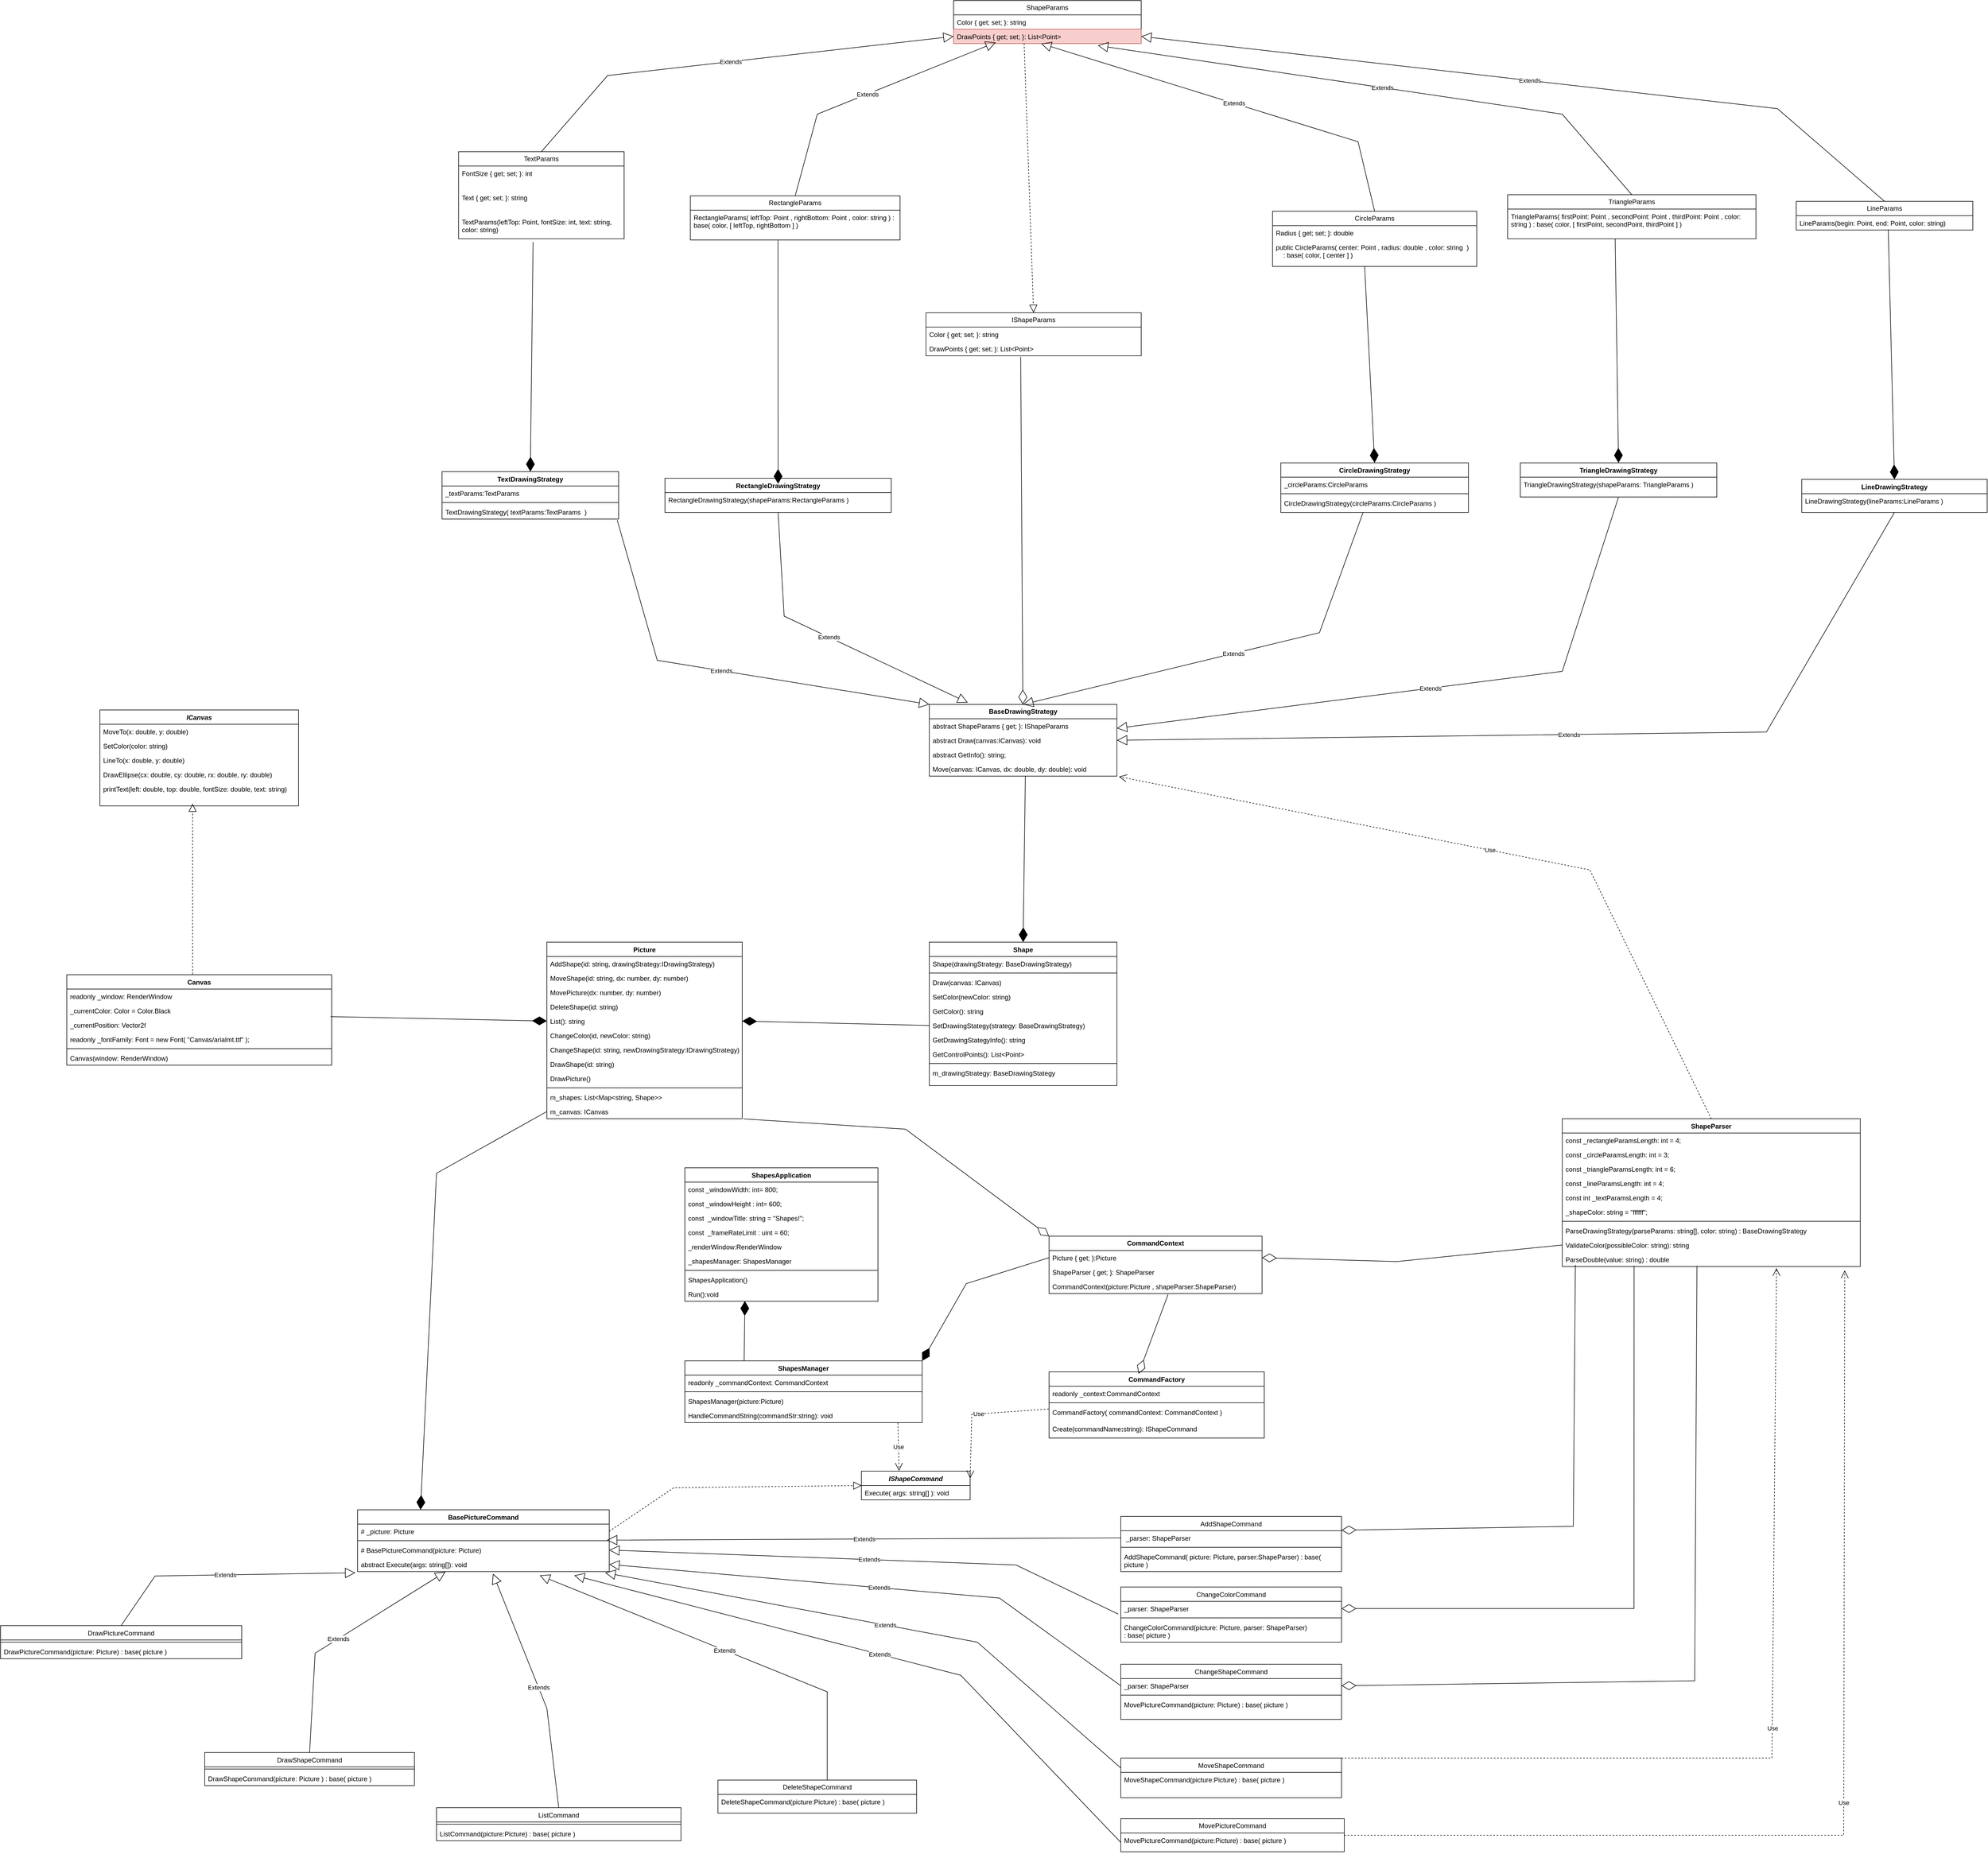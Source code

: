 <mxfile version="26.2.2">
  <diagram id="C5RBs43oDa-KdzZeNtuy" name="Page-1">
    <mxGraphModel dx="6251" dy="5276" grid="1" gridSize="10" guides="1" tooltips="1" connect="1" arrows="1" fold="1" page="1" pageScale="1" pageWidth="827" pageHeight="1169" math="0" shadow="0">
      <root>
        <mxCell id="WIyWlLk6GJQsqaUBKTNV-0" />
        <mxCell id="WIyWlLk6GJQsqaUBKTNV-1" parent="WIyWlLk6GJQsqaUBKTNV-0" />
        <mxCell id="noTCsRXM26p0PP4H2ktB-20" value="RectangleParams" style="swimlane;fontStyle=0;childLayout=stackLayout;horizontal=1;startSize=26;fillColor=none;horizontalStack=0;resizeParent=1;resizeParentMax=0;resizeLast=0;collapsible=1;marginBottom=0;whiteSpace=wrap;html=1;" parent="WIyWlLk6GJQsqaUBKTNV-1" vertex="1">
          <mxGeometry x="-1920" y="-2522" width="380" height="80" as="geometry" />
        </mxCell>
        <mxCell id="noTCsRXM26p0PP4H2ktB-21" value="&lt;div&gt;RectangleParams( leftTop:&amp;nbsp;&lt;span style=&quot;background-color: transparent; color: light-dark(rgb(0, 0, 0), rgb(255, 255, 255));&quot;&gt;Point&lt;/span&gt;&lt;span style=&quot;background-color: transparent; color: light-dark(rgb(0, 0, 0), rgb(255, 255, 255));&quot;&gt;&amp;nbsp;&lt;/span&gt;&lt;span style=&quot;background-color: transparent; color: light-dark(rgb(0, 0, 0), rgb(255, 255, 255));&quot;&gt;, rightBottom:&amp;nbsp;&lt;/span&gt;&lt;span style=&quot;background-color: transparent; color: light-dark(rgb(0, 0, 0), rgb(255, 255, 255));&quot;&gt;Point&lt;/span&gt;&lt;span style=&quot;background-color: transparent; color: light-dark(rgb(0, 0, 0), rgb(255, 255, 255));&quot;&gt;&amp;nbsp;&lt;/span&gt;&lt;span style=&quot;background-color: transparent; color: light-dark(rgb(0, 0, 0), rgb(255, 255, 255));&quot;&gt;, color:&amp;nbsp;&lt;/span&gt;&lt;span style=&quot;background-color: transparent; color: light-dark(rgb(0, 0, 0), rgb(255, 255, 255));&quot;&gt;string&lt;/span&gt;&lt;span style=&quot;background-color: transparent; color: light-dark(rgb(0, 0, 0), rgb(255, 255, 255));&quot;&gt;&amp;nbsp;)&amp;nbsp;&lt;/span&gt;&lt;span style=&quot;background-color: transparent; color: light-dark(rgb(0, 0, 0), rgb(255, 255, 255));&quot;&gt;: base( color, [ leftTop, rightBottom ] )&lt;/span&gt;&lt;/div&gt;" style="text;strokeColor=none;fillColor=none;align=left;verticalAlign=top;spacingLeft=4;spacingRight=4;overflow=hidden;rotatable=0;points=[[0,0.5],[1,0.5]];portConstraint=eastwest;whiteSpace=wrap;html=1;" parent="noTCsRXM26p0PP4H2ktB-20" vertex="1">
          <mxGeometry y="26" width="380" height="54" as="geometry" />
        </mxCell>
        <mxCell id="noTCsRXM26p0PP4H2ktB-24" value="CircleParams" style="swimlane;fontStyle=0;childLayout=stackLayout;horizontal=1;startSize=26;fillColor=none;horizontalStack=0;resizeParent=1;resizeParentMax=0;resizeLast=0;collapsible=1;marginBottom=0;whiteSpace=wrap;html=1;" parent="WIyWlLk6GJQsqaUBKTNV-1" vertex="1">
          <mxGeometry x="-865" y="-2494" width="370" height="100" as="geometry" />
        </mxCell>
        <mxCell id="noTCsRXM26p0PP4H2ktB-25" value="Radius { get; set; }: double&amp;nbsp;" style="text;strokeColor=none;fillColor=none;align=left;verticalAlign=top;spacingLeft=4;spacingRight=4;overflow=hidden;rotatable=0;points=[[0,0.5],[1,0.5]];portConstraint=eastwest;whiteSpace=wrap;html=1;" parent="noTCsRXM26p0PP4H2ktB-24" vertex="1">
          <mxGeometry y="26" width="370" height="26" as="geometry" />
        </mxCell>
        <mxCell id="noTCsRXM26p0PP4H2ktB-26" value="&lt;div&gt;public CircleParams( center:&amp;nbsp;&lt;span style=&quot;background-color: transparent; color: light-dark(rgb(0, 0, 0), rgb(255, 255, 255));&quot;&gt;Point&lt;/span&gt;&lt;span style=&quot;background-color: transparent; color: light-dark(rgb(0, 0, 0), rgb(255, 255, 255));&quot;&gt;&amp;nbsp;&lt;/span&gt;&lt;span style=&quot;background-color: transparent; color: light-dark(rgb(0, 0, 0), rgb(255, 255, 255));&quot;&gt;, radius:&amp;nbsp;&lt;/span&gt;&lt;span style=&quot;background-color: transparent; color: light-dark(rgb(0, 0, 0), rgb(255, 255, 255));&quot;&gt;double&lt;/span&gt;&lt;span style=&quot;background-color: transparent; color: light-dark(rgb(0, 0, 0), rgb(255, 255, 255));&quot;&gt;&amp;nbsp;&lt;/span&gt;&lt;span style=&quot;background-color: transparent; color: light-dark(rgb(0, 0, 0), rgb(255, 255, 255));&quot;&gt;, color:&amp;nbsp;&lt;/span&gt;&lt;span style=&quot;background-color: transparent; color: light-dark(rgb(0, 0, 0), rgb(255, 255, 255));&quot;&gt;string&lt;/span&gt;&lt;span style=&quot;background-color: transparent; color: light-dark(rgb(0, 0, 0), rgb(255, 255, 255));&quot;&gt;&amp;nbsp;&lt;/span&gt;&lt;span style=&quot;background-color: transparent; color: light-dark(rgb(0, 0, 0), rgb(255, 255, 255));&quot;&gt;&amp;nbsp;)&lt;/span&gt;&lt;/div&gt;&lt;div&gt;&amp;nbsp; &amp;nbsp; : base( color, [ center ] )&lt;/div&gt;" style="text;strokeColor=none;fillColor=none;align=left;verticalAlign=top;spacingLeft=4;spacingRight=4;overflow=hidden;rotatable=0;points=[[0,0.5],[1,0.5]];portConstraint=eastwest;whiteSpace=wrap;html=1;" parent="noTCsRXM26p0PP4H2ktB-24" vertex="1">
          <mxGeometry y="52" width="370" height="48" as="geometry" />
        </mxCell>
        <mxCell id="noTCsRXM26p0PP4H2ktB-28" value="TriangleParams" style="swimlane;fontStyle=0;childLayout=stackLayout;horizontal=1;startSize=26;fillColor=none;horizontalStack=0;resizeParent=1;resizeParentMax=0;resizeLast=0;collapsible=1;marginBottom=0;whiteSpace=wrap;html=1;" parent="WIyWlLk6GJQsqaUBKTNV-1" vertex="1">
          <mxGeometry x="-439" y="-2524" width="450" height="80" as="geometry" />
        </mxCell>
        <mxCell id="noTCsRXM26p0PP4H2ktB-29" value="&lt;div&gt;TriangleParams( firstPoint:&amp;nbsp;&lt;span style=&quot;background-color: transparent; color: light-dark(rgb(0, 0, 0), rgb(255, 255, 255));&quot;&gt;Point&lt;/span&gt;&lt;span style=&quot;background-color: transparent; color: light-dark(rgb(0, 0, 0), rgb(255, 255, 255));&quot;&gt;&amp;nbsp;&lt;/span&gt;&lt;span style=&quot;background-color: transparent; color: light-dark(rgb(0, 0, 0), rgb(255, 255, 255));&quot;&gt;, secondPoint:&amp;nbsp;&lt;/span&gt;&lt;span style=&quot;background-color: transparent; color: light-dark(rgb(0, 0, 0), rgb(255, 255, 255));&quot;&gt;Point&lt;/span&gt;&lt;span style=&quot;background-color: transparent; color: light-dark(rgb(0, 0, 0), rgb(255, 255, 255));&quot;&gt;&amp;nbsp;&lt;/span&gt;&lt;span style=&quot;background-color: transparent; color: light-dark(rgb(0, 0, 0), rgb(255, 255, 255));&quot;&gt;, thirdPoint:&amp;nbsp;&lt;/span&gt;&lt;span style=&quot;background-color: transparent; color: light-dark(rgb(0, 0, 0), rgb(255, 255, 255));&quot;&gt;Point&lt;/span&gt;&lt;span style=&quot;background-color: transparent; color: light-dark(rgb(0, 0, 0), rgb(255, 255, 255));&quot;&gt;&amp;nbsp;&lt;/span&gt;&lt;span style=&quot;background-color: transparent; color: light-dark(rgb(0, 0, 0), rgb(255, 255, 255));&quot;&gt;, color: string )&amp;nbsp;&lt;/span&gt;&lt;span style=&quot;background-color: transparent; color: light-dark(rgb(0, 0, 0), rgb(255, 255, 255));&quot;&gt;: base( color, [ firstPoint, secondPoint, thirdPoint ] )&lt;/span&gt;&lt;/div&gt;" style="text;strokeColor=none;fillColor=none;align=left;verticalAlign=top;spacingLeft=4;spacingRight=4;overflow=hidden;rotatable=0;points=[[0,0.5],[1,0.5]];portConstraint=eastwest;whiteSpace=wrap;html=1;" parent="noTCsRXM26p0PP4H2ktB-28" vertex="1">
          <mxGeometry y="26" width="450" height="54" as="geometry" />
        </mxCell>
        <mxCell id="noTCsRXM26p0PP4H2ktB-32" value="TextParams" style="swimlane;fontStyle=0;childLayout=stackLayout;horizontal=1;startSize=26;fillColor=none;horizontalStack=0;resizeParent=1;resizeParentMax=0;resizeLast=0;collapsible=1;marginBottom=0;whiteSpace=wrap;html=1;" parent="WIyWlLk6GJQsqaUBKTNV-1" vertex="1">
          <mxGeometry x="-2340" y="-2602" width="300" height="158" as="geometry" />
        </mxCell>
        <mxCell id="hO_bAcoWoqAkkuEHlGoR-17" value="FontSize { get; set; }: int" style="text;strokeColor=none;fillColor=none;align=left;verticalAlign=top;spacingLeft=4;spacingRight=4;overflow=hidden;rotatable=0;points=[[0,0.5],[1,0.5]];portConstraint=eastwest;whiteSpace=wrap;html=1;" parent="noTCsRXM26p0PP4H2ktB-32" vertex="1">
          <mxGeometry y="26" width="300" height="44" as="geometry" />
        </mxCell>
        <mxCell id="hO_bAcoWoqAkkuEHlGoR-18" value="&lt;span style=&quot;color: rgb(0, 0, 0); font-family: Helvetica; font-size: 12px; font-style: normal; font-variant-ligatures: normal; font-variant-caps: normal; font-weight: 400; letter-spacing: normal; orphans: 2; text-align: left; text-indent: 0px; text-transform: none; widows: 2; word-spacing: 0px; -webkit-text-stroke-width: 0px; white-space: normal; text-decoration-thickness: initial; text-decoration-style: initial; text-decoration-color: initial; float: none; display: inline !important;&quot;&gt;Text { get; set; }: string&lt;/span&gt;" style="text;strokeColor=none;fillColor=none;align=left;verticalAlign=top;spacingLeft=4;spacingRight=4;overflow=hidden;rotatable=0;points=[[0,0.5],[1,0.5]];portConstraint=eastwest;whiteSpace=wrap;html=1;" parent="noTCsRXM26p0PP4H2ktB-32" vertex="1">
          <mxGeometry y="70" width="300" height="44" as="geometry" />
        </mxCell>
        <mxCell id="hO_bAcoWoqAkkuEHlGoR-19" value="TextParams(leftTop: Point, fontSize: int, text: string, color: string)" style="text;strokeColor=none;fillColor=none;align=left;verticalAlign=top;spacingLeft=4;spacingRight=4;overflow=hidden;rotatable=0;points=[[0,0.5],[1,0.5]];portConstraint=eastwest;whiteSpace=wrap;html=1;" parent="noTCsRXM26p0PP4H2ktB-32" vertex="1">
          <mxGeometry y="114" width="300" height="44" as="geometry" />
        </mxCell>
        <mxCell id="noTCsRXM26p0PP4H2ktB-36" value="LineParams" style="swimlane;fontStyle=0;childLayout=stackLayout;horizontal=1;startSize=26;fillColor=none;horizontalStack=0;resizeParent=1;resizeParentMax=0;resizeLast=0;collapsible=1;marginBottom=0;whiteSpace=wrap;html=1;" parent="WIyWlLk6GJQsqaUBKTNV-1" vertex="1">
          <mxGeometry x="84" y="-2512" width="320" height="52" as="geometry" />
        </mxCell>
        <mxCell id="noTCsRXM26p0PP4H2ktB-37" value="LineParams(begin: Point, end: Point, color: string)" style="text;strokeColor=none;fillColor=none;align=left;verticalAlign=top;spacingLeft=4;spacingRight=4;overflow=hidden;rotatable=0;points=[[0,0.5],[1,0.5]];portConstraint=eastwest;whiteSpace=wrap;html=1;" parent="noTCsRXM26p0PP4H2ktB-36" vertex="1">
          <mxGeometry y="26" width="320" height="26" as="geometry" />
        </mxCell>
        <mxCell id="noTCsRXM26p0PP4H2ktB-40" value="ShapeParams" style="swimlane;fontStyle=0;childLayout=stackLayout;horizontal=1;startSize=26;fillColor=none;horizontalStack=0;resizeParent=1;resizeParentMax=0;resizeLast=0;collapsible=1;marginBottom=0;whiteSpace=wrap;html=1;" parent="WIyWlLk6GJQsqaUBKTNV-1" vertex="1">
          <mxGeometry x="-1443" y="-2876" width="340" height="78" as="geometry" />
        </mxCell>
        <mxCell id="noTCsRXM26p0PP4H2ktB-41" value="&lt;div&gt;Color { get; set; }:&amp;nbsp;&lt;span style=&quot;background-color: transparent; color: light-dark(rgb(0, 0, 0), rgb(255, 255, 255));&quot;&gt;string&lt;/span&gt;&lt;/div&gt;&lt;div&gt;&lt;br&gt;&lt;/div&gt;" style="text;strokeColor=none;fillColor=none;align=left;verticalAlign=top;spacingLeft=4;spacingRight=4;overflow=hidden;rotatable=0;points=[[0,0.5],[1,0.5]];portConstraint=eastwest;whiteSpace=wrap;html=1;" parent="noTCsRXM26p0PP4H2ktB-40" vertex="1">
          <mxGeometry y="26" width="340" height="26" as="geometry" />
        </mxCell>
        <mxCell id="hO_bAcoWoqAkkuEHlGoR-16" value="DrawPoints { get; set; }: List&amp;lt;Point&amp;gt;" style="text;strokeColor=#b85450;fillColor=#f8cecc;align=left;verticalAlign=top;spacingLeft=4;spacingRight=4;overflow=hidden;rotatable=0;points=[[0,0.5],[1,0.5]];portConstraint=eastwest;whiteSpace=wrap;html=1;" parent="noTCsRXM26p0PP4H2ktB-40" vertex="1">
          <mxGeometry y="52" width="340" height="26" as="geometry" />
        </mxCell>
        <mxCell id="cZV7Piv6VPGwBcjXg7Xu-0" value="Extends" style="endArrow=block;endSize=16;endFill=0;html=1;rounded=0;entryX=0.769;entryY=1.137;entryDx=0;entryDy=0;entryPerimeter=0;exitX=0.5;exitY=0;exitDx=0;exitDy=0;" parent="WIyWlLk6GJQsqaUBKTNV-1" source="noTCsRXM26p0PP4H2ktB-28" target="hO_bAcoWoqAkkuEHlGoR-16" edge="1">
          <mxGeometry width="160" relative="1" as="geometry">
            <mxPoint x="-1383" y="-2526" as="sourcePoint" />
            <mxPoint x="-1070.28" y="-2716.414" as="targetPoint" />
            <Array as="points">
              <mxPoint x="-340" y="-2670" />
            </Array>
          </mxGeometry>
        </mxCell>
        <mxCell id="cZV7Piv6VPGwBcjXg7Xu-1" value="Extends" style="endArrow=block;endSize=16;endFill=0;html=1;rounded=0;entryX=0.225;entryY=0.918;entryDx=0;entryDy=0;entryPerimeter=0;exitX=0.5;exitY=0;exitDx=0;exitDy=0;" parent="WIyWlLk6GJQsqaUBKTNV-1" source="noTCsRXM26p0PP4H2ktB-20" target="hO_bAcoWoqAkkuEHlGoR-16" edge="1">
          <mxGeometry width="160" relative="1" as="geometry">
            <mxPoint x="-1023" y="-2556" as="sourcePoint" />
            <mxPoint x="-1271.56" y="-2715.478" as="targetPoint" />
            <Array as="points">
              <mxPoint x="-1690" y="-2670" />
            </Array>
          </mxGeometry>
        </mxCell>
        <mxCell id="cZV7Piv6VPGwBcjXg7Xu-2" value="Extends" style="endArrow=block;endSize=16;endFill=0;html=1;rounded=0;entryX=1;entryY=0.5;entryDx=0;entryDy=0;exitX=0.5;exitY=0;exitDx=0;exitDy=0;" parent="WIyWlLk6GJQsqaUBKTNV-1" source="noTCsRXM26p0PP4H2ktB-36" target="hO_bAcoWoqAkkuEHlGoR-16" edge="1">
          <mxGeometry width="160" relative="1" as="geometry">
            <mxPoint x="-703" y="-2726" as="sourcePoint" />
            <mxPoint x="-1351.46" y="-2717.35" as="targetPoint" />
            <Array as="points">
              <mxPoint x="50" y="-2680" />
            </Array>
          </mxGeometry>
        </mxCell>
        <mxCell id="cZV7Piv6VPGwBcjXg7Xu-3" value="Extends" style="endArrow=block;endSize=16;endFill=0;html=1;rounded=0;exitX=0.5;exitY=0;exitDx=0;exitDy=0;entryX=0;entryY=0.5;entryDx=0;entryDy=0;" parent="WIyWlLk6GJQsqaUBKTNV-1" source="noTCsRXM26p0PP4H2ktB-32" target="hO_bAcoWoqAkkuEHlGoR-16" edge="1">
          <mxGeometry width="160" relative="1" as="geometry">
            <mxPoint x="-1943" y="-2736" as="sourcePoint" />
            <mxPoint x="-1453" y="-2736" as="targetPoint" />
            <Array as="points">
              <mxPoint x="-2070" y="-2740" />
            </Array>
          </mxGeometry>
        </mxCell>
        <mxCell id="cZV7Piv6VPGwBcjXg7Xu-4" value="Extends" style="endArrow=block;endSize=16;endFill=0;html=1;rounded=0;entryX=0.467;entryY=1.005;entryDx=0;entryDy=0;entryPerimeter=0;exitX=0.5;exitY=0;exitDx=0;exitDy=0;" parent="WIyWlLk6GJQsqaUBKTNV-1" source="noTCsRXM26p0PP4H2ktB-24" target="hO_bAcoWoqAkkuEHlGoR-16" edge="1">
          <mxGeometry width="160" relative="1" as="geometry">
            <mxPoint x="-1261" y="-2543" as="sourcePoint" />
            <mxPoint x="-1164.12" y="-2716.414" as="targetPoint" />
            <Array as="points">
              <mxPoint x="-710" y="-2620" />
            </Array>
          </mxGeometry>
        </mxCell>
        <mxCell id="hO_bAcoWoqAkkuEHlGoR-0" value="ICanvas&#xa;" style="swimlane;fontStyle=3;align=center;verticalAlign=top;childLayout=stackLayout;horizontal=1;startSize=26;horizontalStack=0;resizeParent=1;resizeLast=0;collapsible=1;marginBottom=0;rounded=0;shadow=0;strokeWidth=1;" parent="WIyWlLk6GJQsqaUBKTNV-1" vertex="1">
          <mxGeometry x="-2990" y="-1590" width="360" height="174" as="geometry">
            <mxRectangle x="230" y="140" width="160" height="26" as="alternateBounds" />
          </mxGeometry>
        </mxCell>
        <mxCell id="hO_bAcoWoqAkkuEHlGoR-2" value="MoveTo(x: double, y: double)" style="text;align=left;verticalAlign=top;spacingLeft=4;spacingRight=4;overflow=hidden;rotatable=0;points=[[0,0.5],[1,0.5]];portConstraint=eastwest;rounded=0;shadow=0;html=0;" parent="hO_bAcoWoqAkkuEHlGoR-0" vertex="1">
          <mxGeometry y="26" width="360" height="26" as="geometry" />
        </mxCell>
        <mxCell id="hO_bAcoWoqAkkuEHlGoR-1" value="SetColor(color: string)" style="text;align=left;verticalAlign=top;spacingLeft=4;spacingRight=4;overflow=hidden;rotatable=0;points=[[0,0.5],[1,0.5]];portConstraint=eastwest;" parent="hO_bAcoWoqAkkuEHlGoR-0" vertex="1">
          <mxGeometry y="52" width="360" height="26" as="geometry" />
        </mxCell>
        <mxCell id="hO_bAcoWoqAkkuEHlGoR-3" value="LineTo(x: double, y: double)" style="text;align=left;verticalAlign=top;spacingLeft=4;spacingRight=4;overflow=hidden;rotatable=0;points=[[0,0.5],[1,0.5]];portConstraint=eastwest;rounded=0;shadow=0;html=0;" parent="hO_bAcoWoqAkkuEHlGoR-0" vertex="1">
          <mxGeometry y="78" width="360" height="26" as="geometry" />
        </mxCell>
        <mxCell id="hO_bAcoWoqAkkuEHlGoR-4" value="DrawEllipse(cx: double, cy: double, rx: double, ry: double)&#xa;" style="text;align=left;verticalAlign=top;spacingLeft=4;spacingRight=4;overflow=hidden;rotatable=0;points=[[0,0.5],[1,0.5]];portConstraint=eastwest;rounded=0;shadow=0;html=0;" parent="hO_bAcoWoqAkkuEHlGoR-0" vertex="1">
          <mxGeometry y="104" width="360" height="26" as="geometry" />
        </mxCell>
        <mxCell id="hO_bAcoWoqAkkuEHlGoR-5" value="printText(left: double, top: double, fontSize: double, text: string)" style="text;align=left;verticalAlign=top;spacingLeft=4;spacingRight=4;overflow=hidden;rotatable=0;points=[[0,0.5],[1,0.5]];portConstraint=eastwest;rounded=0;shadow=0;html=0;" parent="hO_bAcoWoqAkkuEHlGoR-0" vertex="1">
          <mxGeometry y="130" width="360" height="26" as="geometry" />
        </mxCell>
        <mxCell id="hO_bAcoWoqAkkuEHlGoR-14" value="" style="endArrow=block;dashed=1;endFill=0;endSize=12;html=1;rounded=0;exitX=0.376;exitY=0.992;exitDx=0;exitDy=0;exitPerimeter=0;entryX=0.5;entryY=0;entryDx=0;entryDy=0;" parent="WIyWlLk6GJQsqaUBKTNV-1" source="hO_bAcoWoqAkkuEHlGoR-16" target="hO_bAcoWoqAkkuEHlGoR-7" edge="1">
          <mxGeometry width="160" relative="1" as="geometry">
            <mxPoint x="-1293" y="-2826" as="sourcePoint" />
            <mxPoint x="-1297" y="-2320" as="targetPoint" />
          </mxGeometry>
        </mxCell>
        <mxCell id="hO_bAcoWoqAkkuEHlGoR-37" value="" style="endArrow=diamondThin;endFill=1;endSize=24;html=1;rounded=0;exitX=0;exitY=0.5;exitDx=0;exitDy=0;entryX=1;entryY=0.5;entryDx=0;entryDy=0;" parent="WIyWlLk6GJQsqaUBKTNV-1" source="hO_bAcoWoqAkkuEHlGoR-57" target="hO_bAcoWoqAkkuEHlGoR-43" edge="1">
          <mxGeometry width="160" relative="1" as="geometry">
            <mxPoint x="-1770" y="-1170" as="sourcePoint" />
            <mxPoint x="-1770" y="-1170" as="targetPoint" />
            <Array as="points" />
          </mxGeometry>
        </mxCell>
        <mxCell id="hO_bAcoWoqAkkuEHlGoR-38" value="Picture" style="swimlane;fontStyle=1;align=center;verticalAlign=top;childLayout=stackLayout;horizontal=1;startSize=26;horizontalStack=0;resizeParent=1;resizeLast=0;collapsible=1;marginBottom=0;rounded=0;shadow=0;strokeWidth=1;" parent="WIyWlLk6GJQsqaUBKTNV-1" vertex="1">
          <mxGeometry x="-2180" y="-1169" width="354" height="320" as="geometry">
            <mxRectangle x="550" y="140" width="160" height="26" as="alternateBounds" />
          </mxGeometry>
        </mxCell>
        <mxCell id="hO_bAcoWoqAkkuEHlGoR-39" value="AddShape(id: string, drawingStrategy:IDrawingStrategy)" style="text;align=left;verticalAlign=top;spacingLeft=4;spacingRight=4;overflow=hidden;rotatable=0;points=[[0,0.5],[1,0.5]];portConstraint=eastwest;rounded=0;shadow=0;html=0;" parent="hO_bAcoWoqAkkuEHlGoR-38" vertex="1">
          <mxGeometry y="26" width="354" height="26" as="geometry" />
        </mxCell>
        <mxCell id="hO_bAcoWoqAkkuEHlGoR-40" value="MoveShape(id: string, dx: number, dy: number)" style="text;align=left;verticalAlign=top;spacingLeft=4;spacingRight=4;overflow=hidden;rotatable=0;points=[[0,0.5],[1,0.5]];portConstraint=eastwest;rounded=0;shadow=0;html=0;" parent="hO_bAcoWoqAkkuEHlGoR-38" vertex="1">
          <mxGeometry y="52" width="354" height="26" as="geometry" />
        </mxCell>
        <mxCell id="hO_bAcoWoqAkkuEHlGoR-41" value="MovePicture(dx: number, dy: number)" style="text;align=left;verticalAlign=top;spacingLeft=4;spacingRight=4;overflow=hidden;rotatable=0;points=[[0,0.5],[1,0.5]];portConstraint=eastwest;rounded=0;shadow=0;html=0;" parent="hO_bAcoWoqAkkuEHlGoR-38" vertex="1">
          <mxGeometry y="78" width="354" height="26" as="geometry" />
        </mxCell>
        <mxCell id="hO_bAcoWoqAkkuEHlGoR-42" value="DeleteShape(id: string)" style="text;align=left;verticalAlign=top;spacingLeft=4;spacingRight=4;overflow=hidden;rotatable=0;points=[[0,0.5],[1,0.5]];portConstraint=eastwest;rounded=0;shadow=0;html=0;" parent="hO_bAcoWoqAkkuEHlGoR-38" vertex="1">
          <mxGeometry y="104" width="354" height="26" as="geometry" />
        </mxCell>
        <mxCell id="hO_bAcoWoqAkkuEHlGoR-43" value="List(): string" style="text;align=left;verticalAlign=top;spacingLeft=4;spacingRight=4;overflow=hidden;rotatable=0;points=[[0,0.5],[1,0.5]];portConstraint=eastwest;rounded=0;shadow=0;html=0;" parent="hO_bAcoWoqAkkuEHlGoR-38" vertex="1">
          <mxGeometry y="130" width="354" height="26" as="geometry" />
        </mxCell>
        <mxCell id="hO_bAcoWoqAkkuEHlGoR-44" value="ChangeColor(id, newColor: string)" style="text;align=left;verticalAlign=top;spacingLeft=4;spacingRight=4;overflow=hidden;rotatable=0;points=[[0,0.5],[1,0.5]];portConstraint=eastwest;rounded=0;shadow=0;html=0;" parent="hO_bAcoWoqAkkuEHlGoR-38" vertex="1">
          <mxGeometry y="156" width="354" height="26" as="geometry" />
        </mxCell>
        <mxCell id="hO_bAcoWoqAkkuEHlGoR-45" value="ChangeShape(id: string, newDrawingStrategy:IDrawingStrategy)" style="text;align=left;verticalAlign=top;spacingLeft=4;spacingRight=4;overflow=hidden;rotatable=0;points=[[0,0.5],[1,0.5]];portConstraint=eastwest;rounded=0;shadow=0;html=0;" parent="hO_bAcoWoqAkkuEHlGoR-38" vertex="1">
          <mxGeometry y="182" width="354" height="26" as="geometry" />
        </mxCell>
        <mxCell id="hO_bAcoWoqAkkuEHlGoR-46" value="DrawShape(id: string)" style="text;align=left;verticalAlign=top;spacingLeft=4;spacingRight=4;overflow=hidden;rotatable=0;points=[[0,0.5],[1,0.5]];portConstraint=eastwest;rounded=0;shadow=0;html=0;" parent="hO_bAcoWoqAkkuEHlGoR-38" vertex="1">
          <mxGeometry y="208" width="354" height="26" as="geometry" />
        </mxCell>
        <mxCell id="hO_bAcoWoqAkkuEHlGoR-47" value="DrawPicture()" style="text;align=left;verticalAlign=top;spacingLeft=4;spacingRight=4;overflow=hidden;rotatable=0;points=[[0,0.5],[1,0.5]];portConstraint=eastwest;rounded=0;shadow=0;html=0;" parent="hO_bAcoWoqAkkuEHlGoR-38" vertex="1">
          <mxGeometry y="234" width="354" height="26" as="geometry" />
        </mxCell>
        <mxCell id="hO_bAcoWoqAkkuEHlGoR-48" value="" style="line;html=1;strokeWidth=1;align=left;verticalAlign=middle;spacingTop=-1;spacingLeft=3;spacingRight=3;rotatable=0;labelPosition=right;points=[];portConstraint=eastwest;" parent="hO_bAcoWoqAkkuEHlGoR-38" vertex="1">
          <mxGeometry y="260" width="354" height="8" as="geometry" />
        </mxCell>
        <mxCell id="hO_bAcoWoqAkkuEHlGoR-49" value="m_shapes: List&lt;Map&lt;string, Shape&gt;&gt;" style="text;align=left;verticalAlign=top;spacingLeft=4;spacingRight=4;overflow=hidden;rotatable=0;points=[[0,0.5],[1,0.5]];portConstraint=eastwest;" parent="hO_bAcoWoqAkkuEHlGoR-38" vertex="1">
          <mxGeometry y="268" width="354" height="26" as="geometry" />
        </mxCell>
        <mxCell id="hO_bAcoWoqAkkuEHlGoR-50" value="m_canvas: ICanvas" style="text;align=left;verticalAlign=top;spacingLeft=4;spacingRight=4;overflow=hidden;rotatable=0;points=[[0,0.5],[1,0.5]];portConstraint=eastwest;" parent="hO_bAcoWoqAkkuEHlGoR-38" vertex="1">
          <mxGeometry y="294" width="354" height="26" as="geometry" />
        </mxCell>
        <mxCell id="hO_bAcoWoqAkkuEHlGoR-51" value="Shape" style="swimlane;fontStyle=1;align=center;verticalAlign=top;childLayout=stackLayout;horizontal=1;startSize=26;horizontalStack=0;resizeParent=1;resizeLast=0;collapsible=1;marginBottom=0;rounded=0;shadow=0;strokeWidth=1;" parent="WIyWlLk6GJQsqaUBKTNV-1" vertex="1">
          <mxGeometry x="-1487" y="-1169" width="340" height="260" as="geometry">
            <mxRectangle x="230" y="140" width="160" height="26" as="alternateBounds" />
          </mxGeometry>
        </mxCell>
        <mxCell id="hO_bAcoWoqAkkuEHlGoR-52" value="Shape(drawingStrategy: BaseDrawingStrategy)" style="text;align=left;verticalAlign=top;spacingLeft=4;spacingRight=4;overflow=hidden;rotatable=0;points=[[0,0.5],[1,0.5]];portConstraint=eastwest;rounded=0;shadow=0;html=0;" parent="hO_bAcoWoqAkkuEHlGoR-51" vertex="1">
          <mxGeometry y="26" width="340" height="26" as="geometry" />
        </mxCell>
        <mxCell id="hO_bAcoWoqAkkuEHlGoR-53" value="" style="line;strokeWidth=1;fillColor=none;align=left;verticalAlign=middle;spacingTop=-1;spacingLeft=3;spacingRight=3;rotatable=0;labelPosition=right;points=[];portConstraint=eastwest;strokeColor=inherit;" parent="hO_bAcoWoqAkkuEHlGoR-51" vertex="1">
          <mxGeometry y="52" width="340" height="8" as="geometry" />
        </mxCell>
        <mxCell id="hO_bAcoWoqAkkuEHlGoR-54" value="Draw(canvas: ICanvas)" style="text;align=left;verticalAlign=top;spacingLeft=4;spacingRight=4;overflow=hidden;rotatable=0;points=[[0,0.5],[1,0.5]];portConstraint=eastwest;rounded=0;shadow=0;html=0;" parent="hO_bAcoWoqAkkuEHlGoR-51" vertex="1">
          <mxGeometry y="60" width="340" height="26" as="geometry" />
        </mxCell>
        <mxCell id="hO_bAcoWoqAkkuEHlGoR-55" value="SetColor(newColor: string)" style="text;align=left;verticalAlign=top;spacingLeft=4;spacingRight=4;overflow=hidden;rotatable=0;points=[[0,0.5],[1,0.5]];portConstraint=eastwest;rounded=0;shadow=0;html=0;" parent="hO_bAcoWoqAkkuEHlGoR-51" vertex="1">
          <mxGeometry y="86" width="340" height="26" as="geometry" />
        </mxCell>
        <mxCell id="hO_bAcoWoqAkkuEHlGoR-56" value="GetColor(): string" style="text;align=left;verticalAlign=top;spacingLeft=4;spacingRight=4;overflow=hidden;rotatable=0;points=[[0,0.5],[1,0.5]];portConstraint=eastwest;rounded=0;shadow=0;html=0;" parent="hO_bAcoWoqAkkuEHlGoR-51" vertex="1">
          <mxGeometry y="112" width="340" height="26" as="geometry" />
        </mxCell>
        <mxCell id="hO_bAcoWoqAkkuEHlGoR-57" value="SetDrawingStategy(strategy: BaseDrawingStrategy)" style="text;align=left;verticalAlign=top;spacingLeft=4;spacingRight=4;overflow=hidden;rotatable=0;points=[[0,0.5],[1,0.5]];portConstraint=eastwest;rounded=0;shadow=0;html=0;" parent="hO_bAcoWoqAkkuEHlGoR-51" vertex="1">
          <mxGeometry y="138" width="340" height="26" as="geometry" />
        </mxCell>
        <mxCell id="hO_bAcoWoqAkkuEHlGoR-58" value="GetDrawingStategyInfo(): string" style="text;align=left;verticalAlign=top;spacingLeft=4;spacingRight=4;overflow=hidden;rotatable=0;points=[[0,0.5],[1,0.5]];portConstraint=eastwest;rounded=0;shadow=0;html=0;fillColor=none;strokeColor=none;" parent="hO_bAcoWoqAkkuEHlGoR-51" vertex="1">
          <mxGeometry y="164" width="340" height="26" as="geometry" />
        </mxCell>
        <mxCell id="hO_bAcoWoqAkkuEHlGoR-59" value="GetControlPoints(): List&lt;Point&gt;" style="text;align=left;verticalAlign=top;spacingLeft=4;spacingRight=4;overflow=hidden;rotatable=0;points=[[0,0.5],[1,0.5]];portConstraint=eastwest;rounded=0;shadow=0;html=0;fillColor=none;strokeColor=none;" parent="hO_bAcoWoqAkkuEHlGoR-51" vertex="1">
          <mxGeometry y="190" width="340" height="26" as="geometry" />
        </mxCell>
        <mxCell id="hO_bAcoWoqAkkuEHlGoR-60" value="" style="line;html=1;strokeWidth=1;align=left;verticalAlign=middle;spacingTop=-1;spacingLeft=3;spacingRight=3;rotatable=0;labelPosition=right;points=[];portConstraint=eastwest;" parent="hO_bAcoWoqAkkuEHlGoR-51" vertex="1">
          <mxGeometry y="216" width="340" height="8" as="geometry" />
        </mxCell>
        <mxCell id="hO_bAcoWoqAkkuEHlGoR-61" value="m_drawingStrategy: BaseDrawingStategy" style="text;align=left;verticalAlign=top;spacingLeft=4;spacingRight=4;overflow=hidden;rotatable=0;points=[[0,0.5],[1,0.5]];portConstraint=eastwest;" parent="hO_bAcoWoqAkkuEHlGoR-51" vertex="1">
          <mxGeometry y="224" width="340" height="26" as="geometry" />
        </mxCell>
        <mxCell id="hO_bAcoWoqAkkuEHlGoR-66" value="&lt;b style=&quot;&quot;&gt;BaseDrawingStrategy&lt;/b&gt;" style="swimlane;fontStyle=0;childLayout=stackLayout;horizontal=1;startSize=26;fillColor=none;horizontalStack=0;resizeParent=1;resizeParentMax=0;resizeLast=0;collapsible=1;marginBottom=0;whiteSpace=wrap;html=1;" parent="WIyWlLk6GJQsqaUBKTNV-1" vertex="1">
          <mxGeometry x="-1487" y="-1600" width="340" height="130" as="geometry" />
        </mxCell>
        <mxCell id="uDJbIyzc6pUrk8D8-ATA-15" value="abstract ShapeParams { get; }: IShapeParams" style="text;strokeColor=none;fillColor=none;align=left;verticalAlign=top;spacingLeft=4;spacingRight=4;overflow=hidden;rotatable=0;points=[[0,0.5],[1,0.5]];portConstraint=eastwest;whiteSpace=wrap;html=1;" parent="hO_bAcoWoqAkkuEHlGoR-66" vertex="1">
          <mxGeometry y="26" width="340" height="26" as="geometry" />
        </mxCell>
        <mxCell id="hO_bAcoWoqAkkuEHlGoR-67" value="abstract Draw(canvas:ICanvas): void" style="text;strokeColor=none;fillColor=none;align=left;verticalAlign=top;spacingLeft=4;spacingRight=4;overflow=hidden;rotatable=0;points=[[0,0.5],[1,0.5]];portConstraint=eastwest;whiteSpace=wrap;html=1;" parent="hO_bAcoWoqAkkuEHlGoR-66" vertex="1">
          <mxGeometry y="52" width="340" height="26" as="geometry" />
        </mxCell>
        <mxCell id="hO_bAcoWoqAkkuEHlGoR-68" value="abstract GetInfo(): string;" style="text;strokeColor=none;fillColor=none;align=left;verticalAlign=top;spacingLeft=4;spacingRight=4;overflow=hidden;rotatable=0;points=[[0,0.5],[1,0.5]];portConstraint=eastwest;whiteSpace=wrap;html=1;" parent="hO_bAcoWoqAkkuEHlGoR-66" vertex="1">
          <mxGeometry y="78" width="340" height="26" as="geometry" />
        </mxCell>
        <mxCell id="uDJbIyzc6pUrk8D8-ATA-16" value="Move(canvas: ICanvas, dx: double, dy: double): void" style="text;strokeColor=none;fillColor=none;align=left;verticalAlign=top;spacingLeft=4;spacingRight=4;overflow=hidden;rotatable=0;points=[[0,0.5],[1,0.5]];portConstraint=eastwest;whiteSpace=wrap;html=1;" parent="hO_bAcoWoqAkkuEHlGoR-66" vertex="1">
          <mxGeometry y="104" width="340" height="26" as="geometry" />
        </mxCell>
        <mxCell id="hO_bAcoWoqAkkuEHlGoR-74" value="RectangleDrawingStrategy" style="swimlane;fontStyle=1;align=center;verticalAlign=top;childLayout=stackLayout;horizontal=1;startSize=26;horizontalStack=0;resizeParent=1;resizeLast=0;collapsible=1;marginBottom=0;rounded=0;shadow=0;strokeWidth=1;" parent="WIyWlLk6GJQsqaUBKTNV-1" vertex="1">
          <mxGeometry x="-1966" y="-2010" width="410" height="62" as="geometry">
            <mxRectangle x="550" y="140" width="160" height="26" as="alternateBounds" />
          </mxGeometry>
        </mxCell>
        <mxCell id="hO_bAcoWoqAkkuEHlGoR-75" value="RectangleDrawingStrategy(shapeParams:RectangleParams )" style="text;align=left;verticalAlign=top;spacingLeft=4;spacingRight=4;overflow=hidden;rotatable=0;points=[[0,0.5],[1,0.5]];portConstraint=eastwest;" parent="hO_bAcoWoqAkkuEHlGoR-74" vertex="1">
          <mxGeometry y="26" width="410" height="26" as="geometry" />
        </mxCell>
        <mxCell id="hO_bAcoWoqAkkuEHlGoR-78" value="LineDrawingStrategy" style="swimlane;fontStyle=1;align=center;verticalAlign=top;childLayout=stackLayout;horizontal=1;startSize=26;horizontalStack=0;resizeParent=1;resizeLast=0;collapsible=1;marginBottom=0;rounded=0;shadow=0;strokeWidth=1;" parent="WIyWlLk6GJQsqaUBKTNV-1" vertex="1">
          <mxGeometry x="94" y="-2008" width="336" height="60" as="geometry">
            <mxRectangle x="550" y="140" width="160" height="26" as="alternateBounds" />
          </mxGeometry>
        </mxCell>
        <mxCell id="hO_bAcoWoqAkkuEHlGoR-79" value="LineDrawingStrategy(lineParams:LineParams )" style="text;align=left;verticalAlign=top;spacingLeft=4;spacingRight=4;overflow=hidden;rotatable=0;points=[[0,0.5],[1,0.5]];portConstraint=eastwest;" parent="hO_bAcoWoqAkkuEHlGoR-78" vertex="1">
          <mxGeometry y="26" width="336" height="26" as="geometry" />
        </mxCell>
        <mxCell id="hO_bAcoWoqAkkuEHlGoR-80" value="TriangleDrawingStrategy" style="swimlane;fontStyle=1;align=center;verticalAlign=top;childLayout=stackLayout;horizontal=1;startSize=26;horizontalStack=0;resizeParent=1;resizeLast=0;collapsible=1;marginBottom=0;rounded=0;shadow=0;strokeWidth=1;" parent="WIyWlLk6GJQsqaUBKTNV-1" vertex="1">
          <mxGeometry x="-416" y="-2038" width="356" height="62" as="geometry">
            <mxRectangle x="550" y="140" width="160" height="26" as="alternateBounds" />
          </mxGeometry>
        </mxCell>
        <mxCell id="hO_bAcoWoqAkkuEHlGoR-81" value="TriangleDrawingStrategy(shapeParams: TriangleParams )" style="text;align=left;verticalAlign=top;spacingLeft=4;spacingRight=4;overflow=hidden;rotatable=0;points=[[0,0.5],[1,0.5]];portConstraint=eastwest;" parent="hO_bAcoWoqAkkuEHlGoR-80" vertex="1">
          <mxGeometry y="26" width="356" height="26" as="geometry" />
        </mxCell>
        <mxCell id="hO_bAcoWoqAkkuEHlGoR-91" value="" style="endArrow=diamondThin;endFill=1;endSize=24;html=1;rounded=0;exitX=0.512;exitY=0.977;exitDx=0;exitDy=0;exitPerimeter=0;entryX=0.5;entryY=0;entryDx=0;entryDy=0;" parent="WIyWlLk6GJQsqaUBKTNV-1" source="uDJbIyzc6pUrk8D8-ATA-16" target="hO_bAcoWoqAkkuEHlGoR-51" edge="1">
          <mxGeometry width="160" relative="1" as="geometry">
            <mxPoint x="-1390" y="-1340" as="sourcePoint" />
            <mxPoint x="-1380" y="-1290" as="targetPoint" />
            <Array as="points" />
          </mxGeometry>
        </mxCell>
        <mxCell id="uDJbIyzc6pUrk8D8-ATA-0" value="" style="endArrow=diamondThin;endFill=1;endSize=24;html=1;rounded=0;entryX=0;entryY=0.5;entryDx=0;entryDy=0;exitX=0.996;exitY=-0.079;exitDx=0;exitDy=0;exitPerimeter=0;" parent="WIyWlLk6GJQsqaUBKTNV-1" source="uDJbIyzc6pUrk8D8-ATA-7" target="hO_bAcoWoqAkkuEHlGoR-43" edge="1">
          <mxGeometry width="160" relative="1" as="geometry">
            <mxPoint x="-2550" y="-1170" as="sourcePoint" />
            <mxPoint x="-2270" y="-1220" as="targetPoint" />
            <Array as="points" />
          </mxGeometry>
        </mxCell>
        <mxCell id="uDJbIyzc6pUrk8D8-ATA-1" value="" style="endArrow=block;dashed=1;endFill=0;endSize=12;html=1;rounded=0;exitX=0.475;exitY=-0.005;exitDx=0;exitDy=0;exitPerimeter=0;" parent="WIyWlLk6GJQsqaUBKTNV-1" source="uDJbIyzc6pUrk8D8-ATA-2" edge="1">
          <mxGeometry width="160" relative="1" as="geometry">
            <mxPoint x="-3260" y="-1331.242" as="sourcePoint" />
            <mxPoint x="-2822" y="-1420" as="targetPoint" />
            <Array as="points" />
          </mxGeometry>
        </mxCell>
        <mxCell id="uDJbIyzc6pUrk8D8-ATA-2" value="Canvas" style="swimlane;fontStyle=1;align=center;verticalAlign=top;childLayout=stackLayout;horizontal=1;startSize=26;horizontalStack=0;resizeParent=1;resizeParentMax=0;resizeLast=0;collapsible=1;marginBottom=0;whiteSpace=wrap;html=1;" parent="WIyWlLk6GJQsqaUBKTNV-1" vertex="1">
          <mxGeometry x="-3050" y="-1110" width="480" height="164" as="geometry" />
        </mxCell>
        <mxCell id="uDJbIyzc6pUrk8D8-ATA-3" value="readonly _window: RenderWindow" style="text;strokeColor=none;fillColor=none;align=left;verticalAlign=top;spacingLeft=4;spacingRight=4;overflow=hidden;rotatable=0;points=[[0,0.5],[1,0.5]];portConstraint=eastwest;whiteSpace=wrap;html=1;" parent="uDJbIyzc6pUrk8D8-ATA-2" vertex="1">
          <mxGeometry y="26" width="480" height="26" as="geometry" />
        </mxCell>
        <mxCell id="uDJbIyzc6pUrk8D8-ATA-8" value="_currentColor: Color&amp;nbsp;= Color.Black" style="text;strokeColor=none;fillColor=none;align=left;verticalAlign=top;spacingLeft=4;spacingRight=4;overflow=hidden;rotatable=0;points=[[0,0.5],[1,0.5]];portConstraint=eastwest;whiteSpace=wrap;html=1;" parent="uDJbIyzc6pUrk8D8-ATA-2" vertex="1">
          <mxGeometry y="52" width="480" height="26" as="geometry" />
        </mxCell>
        <mxCell id="uDJbIyzc6pUrk8D8-ATA-7" value="_currentPosition: Vector2f" style="text;strokeColor=none;fillColor=none;align=left;verticalAlign=top;spacingLeft=4;spacingRight=4;overflow=hidden;rotatable=0;points=[[0,0.5],[1,0.5]];portConstraint=eastwest;whiteSpace=wrap;html=1;" parent="uDJbIyzc6pUrk8D8-ATA-2" vertex="1">
          <mxGeometry y="78" width="480" height="26" as="geometry" />
        </mxCell>
        <UserObject label="readonly _fontFamily: Font&amp;nbsp;= new Font( &quot;Canvas/arialmt.ttf&quot; );" link="private readonly Font _fontFamily = new Font( &quot;Canvas/arialmt.ttf&quot; );" id="uDJbIyzc6pUrk8D8-ATA-6">
          <mxCell style="text;strokeColor=none;fillColor=none;align=left;verticalAlign=top;spacingLeft=4;spacingRight=4;overflow=hidden;rotatable=0;points=[[0,0.5],[1,0.5]];portConstraint=eastwest;whiteSpace=wrap;html=1;" parent="uDJbIyzc6pUrk8D8-ATA-2" vertex="1">
            <mxGeometry y="104" width="480" height="26" as="geometry" />
          </mxCell>
        </UserObject>
        <mxCell id="uDJbIyzc6pUrk8D8-ATA-4" value="" style="line;strokeWidth=1;fillColor=none;align=left;verticalAlign=middle;spacingTop=-1;spacingLeft=3;spacingRight=3;rotatable=0;labelPosition=right;points=[];portConstraint=eastwest;strokeColor=inherit;" parent="uDJbIyzc6pUrk8D8-ATA-2" vertex="1">
          <mxGeometry y="130" width="480" height="8" as="geometry" />
        </mxCell>
        <mxCell id="uDJbIyzc6pUrk8D8-ATA-5" value="Canvas(window: RenderWindow)" style="text;strokeColor=none;fillColor=none;align=left;verticalAlign=top;spacingLeft=4;spacingRight=4;overflow=hidden;rotatable=0;points=[[0,0.5],[1,0.5]];portConstraint=eastwest;whiteSpace=wrap;html=1;" parent="uDJbIyzc6pUrk8D8-ATA-2" vertex="1">
          <mxGeometry y="138" width="480" height="26" as="geometry" />
        </mxCell>
        <mxCell id="uDJbIyzc6pUrk8D8-ATA-18" value="Extends" style="endArrow=block;endSize=16;endFill=0;html=1;rounded=0;exitX=0.992;exitY=1.064;exitDx=0;exitDy=0;entryX=0;entryY=0;entryDx=0;entryDy=0;exitPerimeter=0;" parent="WIyWlLk6GJQsqaUBKTNV-1" source="uDJbIyzc6pUrk8D8-ATA-27" target="hO_bAcoWoqAkkuEHlGoR-66" edge="1">
          <mxGeometry width="160" relative="1" as="geometry">
            <mxPoint x="-1644" y="-1662" as="sourcePoint" />
            <mxPoint x="-1450" y="-1710" as="targetPoint" />
            <Array as="points">
              <mxPoint x="-1980" y="-1680" />
            </Array>
          </mxGeometry>
        </mxCell>
        <mxCell id="uDJbIyzc6pUrk8D8-ATA-19" value="Extends" style="endArrow=block;endSize=16;endFill=0;html=1;rounded=0;exitX=0.5;exitY=1;exitDx=0;exitDy=0;entryX=1;entryY=0.5;entryDx=0;entryDy=0;" parent="WIyWlLk6GJQsqaUBKTNV-1" source="hO_bAcoWoqAkkuEHlGoR-78" target="hO_bAcoWoqAkkuEHlGoR-67" edge="1">
          <mxGeometry width="160" relative="1" as="geometry">
            <mxPoint x="-1624" y="-1692" as="sourcePoint" />
            <mxPoint x="-1474" y="-1602" as="targetPoint" />
            <Array as="points">
              <mxPoint x="30" y="-1550" />
            </Array>
          </mxGeometry>
        </mxCell>
        <mxCell id="uDJbIyzc6pUrk8D8-ATA-20" value="Extends" style="endArrow=block;endSize=16;endFill=0;html=1;rounded=0;exitX=0.438;exitY=1.012;exitDx=0;exitDy=0;entryX=0.5;entryY=0;entryDx=0;entryDy=0;exitPerimeter=0;" parent="WIyWlLk6GJQsqaUBKTNV-1" source="uDJbIyzc6pUrk8D8-ATA-31" target="hO_bAcoWoqAkkuEHlGoR-66" edge="1">
          <mxGeometry x="-0.001" width="160" relative="1" as="geometry">
            <mxPoint x="-940" y="-1842" as="sourcePoint" />
            <mxPoint x="-1464" y="-1592" as="targetPoint" />
            <Array as="points">
              <mxPoint x="-780" y="-1730" />
            </Array>
            <mxPoint as="offset" />
          </mxGeometry>
        </mxCell>
        <mxCell id="uDJbIyzc6pUrk8D8-ATA-21" value="Extends" style="endArrow=block;endSize=16;endFill=0;html=1;rounded=0;exitX=0.5;exitY=1;exitDx=0;exitDy=0;entryX=0.205;entryY=-0.026;entryDx=0;entryDy=0;entryPerimeter=0;" parent="WIyWlLk6GJQsqaUBKTNV-1" source="hO_bAcoWoqAkkuEHlGoR-74" target="hO_bAcoWoqAkkuEHlGoR-66" edge="1">
          <mxGeometry width="160" relative="1" as="geometry">
            <mxPoint x="-2840" y="-1842" as="sourcePoint" />
            <mxPoint x="-2380" y="-1782" as="targetPoint" />
            <Array as="points">
              <mxPoint x="-1750" y="-1760" />
            </Array>
          </mxGeometry>
        </mxCell>
        <mxCell id="uDJbIyzc6pUrk8D8-ATA-22" value="Extends" style="endArrow=block;endSize=16;endFill=0;html=1;rounded=0;exitX=0.5;exitY=1;exitDx=0;exitDy=0;" parent="WIyWlLk6GJQsqaUBKTNV-1" source="hO_bAcoWoqAkkuEHlGoR-80" target="hO_bAcoWoqAkkuEHlGoR-66" edge="1">
          <mxGeometry width="160" relative="1" as="geometry">
            <mxPoint x="-1564.5" y="-1826.0" as="sourcePoint" />
            <mxPoint x="-1415.5" y="-1608" as="targetPoint" />
            <Array as="points">
              <mxPoint x="-340" y="-1660" />
            </Array>
          </mxGeometry>
        </mxCell>
        <mxCell id="uDJbIyzc6pUrk8D8-ATA-24" value="&lt;span style=&quot;text-wrap-mode: nowrap;&quot;&gt;TextDrawingStrategy&lt;/span&gt;" style="swimlane;fontStyle=1;align=center;verticalAlign=top;childLayout=stackLayout;horizontal=1;startSize=26;horizontalStack=0;resizeParent=1;resizeParentMax=0;resizeLast=0;collapsible=1;marginBottom=0;whiteSpace=wrap;html=1;" parent="WIyWlLk6GJQsqaUBKTNV-1" vertex="1">
          <mxGeometry x="-2370" y="-2022" width="320" height="86" as="geometry" />
        </mxCell>
        <mxCell id="uDJbIyzc6pUrk8D8-ATA-25" value="_textParams:TextParams&amp;nbsp;" style="text;strokeColor=none;fillColor=none;align=left;verticalAlign=top;spacingLeft=4;spacingRight=4;overflow=hidden;rotatable=0;points=[[0,0.5],[1,0.5]];portConstraint=eastwest;whiteSpace=wrap;html=1;" parent="uDJbIyzc6pUrk8D8-ATA-24" vertex="1">
          <mxGeometry y="26" width="320" height="26" as="geometry" />
        </mxCell>
        <mxCell id="uDJbIyzc6pUrk8D8-ATA-26" value="" style="line;strokeWidth=1;fillColor=none;align=left;verticalAlign=middle;spacingTop=-1;spacingLeft=3;spacingRight=3;rotatable=0;labelPosition=right;points=[];portConstraint=eastwest;strokeColor=inherit;" parent="uDJbIyzc6pUrk8D8-ATA-24" vertex="1">
          <mxGeometry y="52" width="320" height="8" as="geometry" />
        </mxCell>
        <mxCell id="uDJbIyzc6pUrk8D8-ATA-27" value="TextDrawingStrategy( textParams:TextParams&amp;nbsp;&amp;nbsp;)" style="text;strokeColor=none;fillColor=none;align=left;verticalAlign=top;spacingLeft=4;spacingRight=4;overflow=hidden;rotatable=0;points=[[0,0.5],[1,0.5]];portConstraint=eastwest;whiteSpace=wrap;html=1;" parent="uDJbIyzc6pUrk8D8-ATA-24" vertex="1">
          <mxGeometry y="60" width="320" height="26" as="geometry" />
        </mxCell>
        <mxCell id="uDJbIyzc6pUrk8D8-ATA-28" value="&lt;span style=&quot;text-wrap-mode: nowrap;&quot;&gt;CircleDrawingStrategy&lt;/span&gt;" style="swimlane;fontStyle=1;align=center;verticalAlign=top;childLayout=stackLayout;horizontal=1;startSize=26;horizontalStack=0;resizeParent=1;resizeParentMax=0;resizeLast=0;collapsible=1;marginBottom=0;whiteSpace=wrap;html=1;" parent="WIyWlLk6GJQsqaUBKTNV-1" vertex="1">
          <mxGeometry x="-850" y="-2038" width="340" height="90" as="geometry" />
        </mxCell>
        <mxCell id="uDJbIyzc6pUrk8D8-ATA-29" value="_circleParams:CircleParams&amp;nbsp;" style="text;strokeColor=none;fillColor=none;align=left;verticalAlign=top;spacingLeft=4;spacingRight=4;overflow=hidden;rotatable=0;points=[[0,0.5],[1,0.5]];portConstraint=eastwest;whiteSpace=wrap;html=1;" parent="uDJbIyzc6pUrk8D8-ATA-28" vertex="1">
          <mxGeometry y="26" width="340" height="26" as="geometry" />
        </mxCell>
        <mxCell id="uDJbIyzc6pUrk8D8-ATA-30" value="" style="line;strokeWidth=1;fillColor=none;align=left;verticalAlign=middle;spacingTop=-1;spacingLeft=3;spacingRight=3;rotatable=0;labelPosition=right;points=[];portConstraint=eastwest;strokeColor=inherit;" parent="uDJbIyzc6pUrk8D8-ATA-28" vertex="1">
          <mxGeometry y="52" width="340" height="8" as="geometry" />
        </mxCell>
        <mxCell id="uDJbIyzc6pUrk8D8-ATA-31" value="CircleDrawingStrategy(circleParams:CircleParams&amp;nbsp;)" style="text;strokeColor=none;fillColor=none;align=left;verticalAlign=top;spacingLeft=4;spacingRight=4;overflow=hidden;rotatable=0;points=[[0,0.5],[1,0.5]];portConstraint=eastwest;whiteSpace=wrap;html=1;" parent="uDJbIyzc6pUrk8D8-ATA-28" vertex="1">
          <mxGeometry y="60" width="340" height="30" as="geometry" />
        </mxCell>
        <mxCell id="uDJbIyzc6pUrk8D8-ATA-36" value="ShapeParser" style="swimlane;fontStyle=1;align=center;verticalAlign=top;childLayout=stackLayout;horizontal=1;startSize=26;horizontalStack=0;resizeParent=1;resizeParentMax=0;resizeLast=0;collapsible=1;marginBottom=0;whiteSpace=wrap;html=1;" parent="WIyWlLk6GJQsqaUBKTNV-1" vertex="1">
          <mxGeometry x="-340" y="-849" width="540" height="268" as="geometry" />
        </mxCell>
        <mxCell id="uDJbIyzc6pUrk8D8-ATA-37" value="const _rectangleParamsLength: int&amp;nbsp;= 4;" style="text;strokeColor=none;fillColor=none;align=left;verticalAlign=top;spacingLeft=4;spacingRight=4;overflow=hidden;rotatable=0;points=[[0,0.5],[1,0.5]];portConstraint=eastwest;whiteSpace=wrap;html=1;" parent="uDJbIyzc6pUrk8D8-ATA-36" vertex="1">
          <mxGeometry y="26" width="540" height="26" as="geometry" />
        </mxCell>
        <mxCell id="uDJbIyzc6pUrk8D8-ATA-44" value="const _circleParamsLength: int = 3;" style="text;strokeColor=none;fillColor=none;align=left;verticalAlign=top;spacingLeft=4;spacingRight=4;overflow=hidden;rotatable=0;points=[[0,0.5],[1,0.5]];portConstraint=eastwest;whiteSpace=wrap;html=1;" parent="uDJbIyzc6pUrk8D8-ATA-36" vertex="1">
          <mxGeometry y="52" width="540" height="26" as="geometry" />
        </mxCell>
        <mxCell id="uDJbIyzc6pUrk8D8-ATA-43" value="const _triangleParamsLength: int = 6;" style="text;strokeColor=none;fillColor=none;align=left;verticalAlign=top;spacingLeft=4;spacingRight=4;overflow=hidden;rotatable=0;points=[[0,0.5],[1,0.5]];portConstraint=eastwest;whiteSpace=wrap;html=1;" parent="uDJbIyzc6pUrk8D8-ATA-36" vertex="1">
          <mxGeometry y="78" width="540" height="26" as="geometry" />
        </mxCell>
        <mxCell id="uDJbIyzc6pUrk8D8-ATA-42" value="const _lineParamsLength: int = 4;" style="text;strokeColor=none;fillColor=none;align=left;verticalAlign=top;spacingLeft=4;spacingRight=4;overflow=hidden;rotatable=0;points=[[0,0.5],[1,0.5]];portConstraint=eastwest;whiteSpace=wrap;html=1;" parent="uDJbIyzc6pUrk8D8-ATA-36" vertex="1">
          <mxGeometry y="104" width="540" height="26" as="geometry" />
        </mxCell>
        <mxCell id="uDJbIyzc6pUrk8D8-ATA-41" value="const int _textParamsLength = 4;" style="text;strokeColor=none;fillColor=none;align=left;verticalAlign=top;spacingLeft=4;spacingRight=4;overflow=hidden;rotatable=0;points=[[0,0.5],[1,0.5]];portConstraint=eastwest;whiteSpace=wrap;html=1;" parent="uDJbIyzc6pUrk8D8-ATA-36" vertex="1">
          <mxGeometry y="130" width="540" height="26" as="geometry" />
        </mxCell>
        <mxCell id="uDJbIyzc6pUrk8D8-ATA-40" value="_shapeColor: string&amp;nbsp;= &quot;ffffff&quot;;" style="text;strokeColor=none;fillColor=none;align=left;verticalAlign=top;spacingLeft=4;spacingRight=4;overflow=hidden;rotatable=0;points=[[0,0.5],[1,0.5]];portConstraint=eastwest;whiteSpace=wrap;html=1;" parent="uDJbIyzc6pUrk8D8-ATA-36" vertex="1">
          <mxGeometry y="156" width="540" height="26" as="geometry" />
        </mxCell>
        <mxCell id="uDJbIyzc6pUrk8D8-ATA-38" value="" style="line;strokeWidth=1;fillColor=none;align=left;verticalAlign=middle;spacingTop=-1;spacingLeft=3;spacingRight=3;rotatable=0;labelPosition=right;points=[];portConstraint=eastwest;strokeColor=inherit;" parent="uDJbIyzc6pUrk8D8-ATA-36" vertex="1">
          <mxGeometry y="182" width="540" height="8" as="geometry" />
        </mxCell>
        <mxCell id="uDJbIyzc6pUrk8D8-ATA-39" value="ParseDrawingStrategy(parseParams: string[], color: string) : BaseDrawingStrategy&amp;nbsp;" style="text;strokeColor=none;fillColor=none;align=left;verticalAlign=top;spacingLeft=4;spacingRight=4;overflow=hidden;rotatable=0;points=[[0,0.5],[1,0.5]];portConstraint=eastwest;whiteSpace=wrap;html=1;" parent="uDJbIyzc6pUrk8D8-ATA-36" vertex="1">
          <mxGeometry y="190" width="540" height="26" as="geometry" />
        </mxCell>
        <mxCell id="uDJbIyzc6pUrk8D8-ATA-46" value="ValidateColor(possibleColor: string): string" style="text;strokeColor=none;fillColor=none;align=left;verticalAlign=top;spacingLeft=4;spacingRight=4;overflow=hidden;rotatable=0;points=[[0,0.5],[1,0.5]];portConstraint=eastwest;whiteSpace=wrap;html=1;" parent="uDJbIyzc6pUrk8D8-ATA-36" vertex="1">
          <mxGeometry y="216" width="540" height="26" as="geometry" />
        </mxCell>
        <mxCell id="uDJbIyzc6pUrk8D8-ATA-45" value="ParseDouble(value: string) : double" style="text;strokeColor=none;fillColor=none;align=left;verticalAlign=top;spacingLeft=4;spacingRight=4;overflow=hidden;rotatable=0;points=[[0,0.5],[1,0.5]];portConstraint=eastwest;whiteSpace=wrap;html=1;" parent="uDJbIyzc6pUrk8D8-ATA-36" vertex="1">
          <mxGeometry y="242" width="540" height="26" as="geometry" />
        </mxCell>
        <mxCell id="uDJbIyzc6pUrk8D8-ATA-47" value="ShapesManager" style="swimlane;fontStyle=1;align=center;verticalAlign=top;childLayout=stackLayout;horizontal=1;startSize=26;horizontalStack=0;resizeParent=1;resizeParentMax=0;resizeLast=0;collapsible=1;marginBottom=0;whiteSpace=wrap;html=1;" parent="WIyWlLk6GJQsqaUBKTNV-1" vertex="1">
          <mxGeometry x="-1930" y="-410" width="430" height="112" as="geometry" />
        </mxCell>
        <mxCell id="uDJbIyzc6pUrk8D8-ATA-51" value="readonly _commandContext: CommandContext&amp;nbsp;" style="text;strokeColor=none;fillColor=none;align=left;verticalAlign=top;spacingLeft=4;spacingRight=4;overflow=hidden;rotatable=0;points=[[0,0.5],[1,0.5]];portConstraint=eastwest;whiteSpace=wrap;html=1;" parent="uDJbIyzc6pUrk8D8-ATA-47" vertex="1">
          <mxGeometry y="26" width="430" height="26" as="geometry" />
        </mxCell>
        <mxCell id="uDJbIyzc6pUrk8D8-ATA-49" value="" style="line;strokeWidth=1;fillColor=none;align=left;verticalAlign=middle;spacingTop=-1;spacingLeft=3;spacingRight=3;rotatable=0;labelPosition=right;points=[];portConstraint=eastwest;strokeColor=inherit;" parent="uDJbIyzc6pUrk8D8-ATA-47" vertex="1">
          <mxGeometry y="52" width="430" height="8" as="geometry" />
        </mxCell>
        <mxCell id="uDJbIyzc6pUrk8D8-ATA-50" value="ShapesManager(picture:Picture)" style="text;strokeColor=none;fillColor=none;align=left;verticalAlign=top;spacingLeft=4;spacingRight=4;overflow=hidden;rotatable=0;points=[[0,0.5],[1,0.5]];portConstraint=eastwest;whiteSpace=wrap;html=1;" parent="uDJbIyzc6pUrk8D8-ATA-47" vertex="1">
          <mxGeometry y="60" width="430" height="26" as="geometry" />
        </mxCell>
        <mxCell id="uDJbIyzc6pUrk8D8-ATA-53" value="HandleCommandString(commandStr:string): void" style="text;strokeColor=none;fillColor=none;align=left;verticalAlign=top;spacingLeft=4;spacingRight=4;overflow=hidden;rotatable=0;points=[[0,0.5],[1,0.5]];portConstraint=eastwest;whiteSpace=wrap;html=1;" parent="uDJbIyzc6pUrk8D8-ATA-47" vertex="1">
          <mxGeometry y="86" width="430" height="26" as="geometry" />
        </mxCell>
        <mxCell id="uDJbIyzc6pUrk8D8-ATA-69" value="" style="endArrow=diamondThin;endFill=0;endSize=24;html=1;rounded=0;exitX=0.44;exitY=1.077;exitDx=0;exitDy=0;exitPerimeter=0;" parent="WIyWlLk6GJQsqaUBKTNV-1" source="hO_bAcoWoqAkkuEHlGoR-9" target="hO_bAcoWoqAkkuEHlGoR-66" edge="1">
          <mxGeometry width="160" relative="1" as="geometry">
            <mxPoint x="-1374" y="-1616" as="sourcePoint" />
            <mxPoint x="-1240" y="-1810" as="targetPoint" />
          </mxGeometry>
        </mxCell>
        <mxCell id="hO_bAcoWoqAkkuEHlGoR-7" value="IShapeParams" style="swimlane;fontStyle=0;childLayout=stackLayout;horizontal=1;startSize=26;fillColor=none;horizontalStack=0;resizeParent=1;resizeParentMax=0;resizeLast=0;collapsible=1;marginBottom=0;whiteSpace=wrap;html=1;" parent="WIyWlLk6GJQsqaUBKTNV-1" vertex="1">
          <mxGeometry x="-1493" y="-2310" width="390" height="78" as="geometry" />
        </mxCell>
        <mxCell id="hO_bAcoWoqAkkuEHlGoR-8" value="Color { get; set; }: string" style="text;strokeColor=none;fillColor=none;align=left;verticalAlign=top;spacingLeft=4;spacingRight=4;overflow=hidden;rotatable=0;points=[[0,0.5],[1,0.5]];portConstraint=eastwest;whiteSpace=wrap;html=1;" parent="hO_bAcoWoqAkkuEHlGoR-7" vertex="1">
          <mxGeometry y="26" width="390" height="26" as="geometry" />
        </mxCell>
        <mxCell id="hO_bAcoWoqAkkuEHlGoR-9" value="DrawPoints { get; set; }: List&amp;lt;Point&amp;gt;" style="text;strokeColor=none;fillColor=none;align=left;verticalAlign=top;spacingLeft=4;spacingRight=4;overflow=hidden;rotatable=0;points=[[0,0.5],[1,0.5]];portConstraint=eastwest;whiteSpace=wrap;html=1;" parent="hO_bAcoWoqAkkuEHlGoR-7" vertex="1">
          <mxGeometry y="52" width="390" height="26" as="geometry" />
        </mxCell>
        <mxCell id="uDJbIyzc6pUrk8D8-ATA-70" value="&lt;i style=&quot;&quot;&gt;IShapeCommand&lt;/i&gt;" style="swimlane;fontStyle=1;align=center;verticalAlign=top;childLayout=stackLayout;horizontal=1;startSize=26;horizontalStack=0;resizeParent=1;resizeParentMax=0;resizeLast=0;collapsible=1;marginBottom=0;whiteSpace=wrap;html=1;" parent="WIyWlLk6GJQsqaUBKTNV-1" vertex="1">
          <mxGeometry x="-1610" y="-210" width="197" height="52" as="geometry" />
        </mxCell>
        <mxCell id="uDJbIyzc6pUrk8D8-ATA-71" value="Execute( args: string[]&amp;nbsp;): void&amp;nbsp;" style="text;strokeColor=none;fillColor=none;align=left;verticalAlign=top;spacingLeft=4;spacingRight=4;overflow=hidden;rotatable=0;points=[[0,0.5],[1,0.5]];portConstraint=eastwest;whiteSpace=wrap;html=1;" parent="uDJbIyzc6pUrk8D8-ATA-70" vertex="1">
          <mxGeometry y="26" width="197" height="26" as="geometry" />
        </mxCell>
        <mxCell id="uDJbIyzc6pUrk8D8-ATA-74" value="&lt;b&gt;CommandContext&lt;/b&gt;" style="swimlane;fontStyle=0;childLayout=stackLayout;horizontal=1;startSize=26;fillColor=none;horizontalStack=0;resizeParent=1;resizeParentMax=0;resizeLast=0;collapsible=1;marginBottom=0;whiteSpace=wrap;html=1;" parent="WIyWlLk6GJQsqaUBKTNV-1" vertex="1">
          <mxGeometry x="-1270" y="-636" width="386" height="104" as="geometry" />
        </mxCell>
        <mxCell id="uDJbIyzc6pUrk8D8-ATA-75" value="Picture { get; }:Picture&amp;nbsp;" style="text;strokeColor=none;fillColor=none;align=left;verticalAlign=top;spacingLeft=4;spacingRight=4;overflow=hidden;rotatable=0;points=[[0,0.5],[1,0.5]];portConstraint=eastwest;whiteSpace=wrap;html=1;" parent="uDJbIyzc6pUrk8D8-ATA-74" vertex="1">
          <mxGeometry y="26" width="386" height="26" as="geometry" />
        </mxCell>
        <mxCell id="uDJbIyzc6pUrk8D8-ATA-76" value="ShapeParser { get; }: ShapeParser&amp;nbsp;" style="text;strokeColor=none;fillColor=none;align=left;verticalAlign=top;spacingLeft=4;spacingRight=4;overflow=hidden;rotatable=0;points=[[0,0.5],[1,0.5]];portConstraint=eastwest;whiteSpace=wrap;html=1;" parent="uDJbIyzc6pUrk8D8-ATA-74" vertex="1">
          <mxGeometry y="52" width="386" height="26" as="geometry" />
        </mxCell>
        <mxCell id="uDJbIyzc6pUrk8D8-ATA-77" value="CommandContext(picture:Picture&amp;nbsp;, shapeParser:ShapeParser)" style="text;strokeColor=none;fillColor=none;align=left;verticalAlign=top;spacingLeft=4;spacingRight=4;overflow=hidden;rotatable=0;points=[[0,0.5],[1,0.5]];portConstraint=eastwest;whiteSpace=wrap;html=1;" parent="uDJbIyzc6pUrk8D8-ATA-74" vertex="1">
          <mxGeometry y="78" width="386" height="26" as="geometry" />
        </mxCell>
        <mxCell id="uDJbIyzc6pUrk8D8-ATA-81" value="" style="endArrow=diamondThin;endFill=1;endSize=24;html=1;rounded=0;exitX=0;exitY=0.5;exitDx=0;exitDy=0;entryX=1;entryY=0;entryDx=0;entryDy=0;" parent="WIyWlLk6GJQsqaUBKTNV-1" source="uDJbIyzc6pUrk8D8-ATA-75" target="uDJbIyzc6pUrk8D8-ATA-47" edge="1">
          <mxGeometry width="160" relative="1" as="geometry">
            <mxPoint x="-1470" y="-550" as="sourcePoint" />
            <mxPoint x="-1480" y="-490" as="targetPoint" />
            <Array as="points">
              <mxPoint x="-1420" y="-550" />
            </Array>
          </mxGeometry>
        </mxCell>
        <mxCell id="uDJbIyzc6pUrk8D8-ATA-82" value="" style="endArrow=diamondThin;endFill=0;endSize=24;html=1;rounded=0;entryX=0;entryY=0;entryDx=0;entryDy=0;exitX=1.006;exitY=1.013;exitDx=0;exitDy=0;exitPerimeter=0;" parent="WIyWlLk6GJQsqaUBKTNV-1" source="hO_bAcoWoqAkkuEHlGoR-50" target="uDJbIyzc6pUrk8D8-ATA-74" edge="1">
          <mxGeometry width="160" relative="1" as="geometry">
            <mxPoint x="-1730" y="-940" as="sourcePoint" />
            <mxPoint x="-1290" y="-730" as="targetPoint" />
            <Array as="points">
              <mxPoint x="-1530" y="-830" />
            </Array>
          </mxGeometry>
        </mxCell>
        <mxCell id="uDJbIyzc6pUrk8D8-ATA-83" value="" style="endArrow=diamondThin;endFill=0;endSize=24;html=1;rounded=0;exitX=0;exitY=0.5;exitDx=0;exitDy=0;entryX=1;entryY=0.5;entryDx=0;entryDy=0;" parent="WIyWlLk6GJQsqaUBKTNV-1" source="uDJbIyzc6pUrk8D8-ATA-46" target="uDJbIyzc6pUrk8D8-ATA-75" edge="1">
          <mxGeometry width="160" relative="1" as="geometry">
            <mxPoint x="-1450" y="-730" as="sourcePoint" />
            <mxPoint x="-940" y="-590" as="targetPoint" />
            <Array as="points">
              <mxPoint x="-640" y="-590" />
            </Array>
          </mxGeometry>
        </mxCell>
        <mxCell id="uDJbIyzc6pUrk8D8-ATA-89" value="CommandFactory" style="swimlane;fontStyle=1;align=center;verticalAlign=top;childLayout=stackLayout;horizontal=1;startSize=26;horizontalStack=0;resizeParent=1;resizeParentMax=0;resizeLast=0;collapsible=1;marginBottom=0;whiteSpace=wrap;html=1;" parent="WIyWlLk6GJQsqaUBKTNV-1" vertex="1">
          <mxGeometry x="-1270" y="-390" width="390" height="120" as="geometry" />
        </mxCell>
        <mxCell id="uDJbIyzc6pUrk8D8-ATA-90" value="readonly _context:CommandContext" style="text;strokeColor=none;fillColor=none;align=left;verticalAlign=top;spacingLeft=4;spacingRight=4;overflow=hidden;rotatable=0;points=[[0,0.5],[1,0.5]];portConstraint=eastwest;whiteSpace=wrap;html=1;" parent="uDJbIyzc6pUrk8D8-ATA-89" vertex="1">
          <mxGeometry y="26" width="390" height="26" as="geometry" />
        </mxCell>
        <mxCell id="uDJbIyzc6pUrk8D8-ATA-91" value="" style="line;strokeWidth=1;fillColor=none;align=left;verticalAlign=middle;spacingTop=-1;spacingLeft=3;spacingRight=3;rotatable=0;labelPosition=right;points=[];portConstraint=eastwest;strokeColor=inherit;" parent="uDJbIyzc6pUrk8D8-ATA-89" vertex="1">
          <mxGeometry y="52" width="390" height="8" as="geometry" />
        </mxCell>
        <mxCell id="uDJbIyzc6pUrk8D8-ATA-92" value="CommandFactory( commandContext: CommandContext&amp;nbsp;)" style="text;strokeColor=none;fillColor=none;align=left;verticalAlign=top;spacingLeft=4;spacingRight=4;overflow=hidden;rotatable=0;points=[[0,0.5],[1,0.5]];portConstraint=eastwest;whiteSpace=wrap;html=1;" parent="uDJbIyzc6pUrk8D8-ATA-89" vertex="1">
          <mxGeometry y="60" width="390" height="30" as="geometry" />
        </mxCell>
        <mxCell id="uDJbIyzc6pUrk8D8-ATA-97" value="Create(commandName&lt;b&gt;:&lt;/b&gt;string): IShapeCommand&amp;nbsp;" style="text;strokeColor=none;fillColor=none;align=left;verticalAlign=top;spacingLeft=4;spacingRight=4;overflow=hidden;rotatable=0;points=[[0,0.5],[1,0.5]];portConstraint=eastwest;whiteSpace=wrap;html=1;" parent="uDJbIyzc6pUrk8D8-ATA-89" vertex="1">
          <mxGeometry y="90" width="390" height="30" as="geometry" />
        </mxCell>
        <mxCell id="uDJbIyzc6pUrk8D8-ATA-93" value="" style="endArrow=diamondThin;endFill=0;endSize=24;html=1;rounded=0;exitX=0.559;exitY=1.051;exitDx=0;exitDy=0;exitPerimeter=0;entryX=0.416;entryY=0.028;entryDx=0;entryDy=0;entryPerimeter=0;" parent="WIyWlLk6GJQsqaUBKTNV-1" source="uDJbIyzc6pUrk8D8-ATA-77" target="uDJbIyzc6pUrk8D8-ATA-89" edge="1">
          <mxGeometry width="160" relative="1" as="geometry">
            <mxPoint x="-1200" y="-360" as="sourcePoint" />
            <mxPoint x="-900" y="-350" as="targetPoint" />
          </mxGeometry>
        </mxCell>
        <mxCell id="uDJbIyzc6pUrk8D8-ATA-122" value="DeleteShapeCommand" style="swimlane;fontStyle=0;childLayout=stackLayout;horizontal=1;startSize=26;fillColor=none;horizontalStack=0;resizeParent=1;resizeParentMax=0;resizeLast=0;collapsible=1;marginBottom=0;whiteSpace=wrap;html=1;" parent="WIyWlLk6GJQsqaUBKTNV-1" vertex="1">
          <mxGeometry x="-1870" y="350" width="360" height="60" as="geometry" />
        </mxCell>
        <mxCell id="uDJbIyzc6pUrk8D8-ATA-123" value="DeleteShapeCommand(picture:Picture) : base( picture )" style="text;strokeColor=none;fillColor=none;align=left;verticalAlign=top;spacingLeft=4;spacingRight=4;overflow=hidden;rotatable=0;points=[[0,0.5],[1,0.5]];portConstraint=eastwest;whiteSpace=wrap;html=1;" parent="uDJbIyzc6pUrk8D8-ATA-122" vertex="1">
          <mxGeometry y="26" width="360" height="34" as="geometry" />
        </mxCell>
        <mxCell id="uDJbIyzc6pUrk8D8-ATA-128" value="MovePictureCommand" style="swimlane;fontStyle=0;childLayout=stackLayout;horizontal=1;startSize=26;fillColor=none;horizontalStack=0;resizeParent=1;resizeParentMax=0;resizeLast=0;collapsible=1;marginBottom=0;whiteSpace=wrap;html=1;" parent="WIyWlLk6GJQsqaUBKTNV-1" vertex="1">
          <mxGeometry x="-1140" y="420" width="405" height="60" as="geometry" />
        </mxCell>
        <mxCell id="uDJbIyzc6pUrk8D8-ATA-129" value="MovePictureCommand(picture:Picture) : base( picture )" style="text;strokeColor=none;fillColor=none;align=left;verticalAlign=top;spacingLeft=4;spacingRight=4;overflow=hidden;rotatable=0;points=[[0,0.5],[1,0.5]];portConstraint=eastwest;whiteSpace=wrap;html=1;" parent="uDJbIyzc6pUrk8D8-ATA-128" vertex="1">
          <mxGeometry y="26" width="405" height="34" as="geometry" />
        </mxCell>
        <mxCell id="uDJbIyzc6pUrk8D8-ATA-135" value="" style="endArrow=block;dashed=1;endFill=0;endSize=12;html=1;rounded=0;exitX=1;exitY=0.5;exitDx=0;exitDy=0;entryX=0;entryY=0.5;entryDx=0;entryDy=0;" parent="WIyWlLk6GJQsqaUBKTNV-1" source="5LM3TdQpBtnhbynO3uKC-65" target="uDJbIyzc6pUrk8D8-ATA-70" edge="1">
          <mxGeometry width="160" relative="1" as="geometry">
            <mxPoint x="-1620" y="270" as="sourcePoint" />
            <mxPoint x="-1517" y="-101" as="targetPoint" />
            <Array as="points">
              <mxPoint x="-1950" y="-180" />
            </Array>
          </mxGeometry>
        </mxCell>
        <mxCell id="5LM3TdQpBtnhbynO3uKC-6" value="Use" style="endArrow=open;endSize=12;dashed=1;html=1;rounded=0;exitX=0.898;exitY=1.022;exitDx=0;exitDy=0;exitPerimeter=0;entryX=0.346;entryY=-0.012;entryDx=0;entryDy=0;entryPerimeter=0;" parent="WIyWlLk6GJQsqaUBKTNV-1" source="uDJbIyzc6pUrk8D8-ATA-53" target="uDJbIyzc6pUrk8D8-ATA-70" edge="1">
          <mxGeometry width="160" relative="1" as="geometry">
            <mxPoint x="-1677" y="-240" as="sourcePoint" />
            <mxPoint x="-1517" y="-240" as="targetPoint" />
            <Array as="points" />
          </mxGeometry>
        </mxCell>
        <mxCell id="5LM3TdQpBtnhbynO3uKC-7" value="Use" style="endArrow=open;endSize=12;dashed=1;html=1;rounded=0;exitX=0.5;exitY=0;exitDx=0;exitDy=0;entryX=1.011;entryY=1.038;entryDx=0;entryDy=0;entryPerimeter=0;" parent="WIyWlLk6GJQsqaUBKTNV-1" source="uDJbIyzc6pUrk8D8-ATA-36" target="uDJbIyzc6pUrk8D8-ATA-16" edge="1">
          <mxGeometry width="160" relative="1" as="geometry">
            <mxPoint x="-690" y="-1510" as="sourcePoint" />
            <mxPoint x="-558" y="-1365" as="targetPoint" />
            <Array as="points">
              <mxPoint x="-290" y="-1300" />
            </Array>
          </mxGeometry>
        </mxCell>
        <mxCell id="5LM3TdQpBtnhbynO3uKC-8" value="" style="endArrow=diamondThin;endFill=1;endSize=24;html=1;rounded=0;exitX=0.451;exitY=1.003;exitDx=0;exitDy=0;exitPerimeter=0;entryX=0.5;entryY=0;entryDx=0;entryDy=0;" parent="WIyWlLk6GJQsqaUBKTNV-1" source="noTCsRXM26p0PP4H2ktB-26" target="uDJbIyzc6pUrk8D8-ATA-28" edge="1">
          <mxGeometry width="160" relative="1" as="geometry">
            <mxPoint x="-770" y="-2120" as="sourcePoint" />
            <mxPoint x="-610" y="-2120" as="targetPoint" />
          </mxGeometry>
        </mxCell>
        <mxCell id="5LM3TdQpBtnhbynO3uKC-10" value="" style="endArrow=diamondThin;endFill=1;endSize=24;html=1;rounded=0;exitX=0.433;exitY=0.99;exitDx=0;exitDy=0;exitPerimeter=0;" parent="WIyWlLk6GJQsqaUBKTNV-1" source="noTCsRXM26p0PP4H2ktB-29" edge="1">
          <mxGeometry width="160" relative="1" as="geometry">
            <mxPoint x="-672" y="-2384" as="sourcePoint" />
            <mxPoint x="-238" y="-2038" as="targetPoint" />
          </mxGeometry>
        </mxCell>
        <mxCell id="5LM3TdQpBtnhbynO3uKC-11" value="" style="endArrow=diamondThin;endFill=1;endSize=24;html=1;rounded=0;exitX=0.521;exitY=0.962;exitDx=0;exitDy=0;exitPerimeter=0;entryX=0.5;entryY=0;entryDx=0;entryDy=0;" parent="WIyWlLk6GJQsqaUBKTNV-1" source="noTCsRXM26p0PP4H2ktB-37" target="hO_bAcoWoqAkkuEHlGoR-78" edge="1">
          <mxGeometry width="160" relative="1" as="geometry">
            <mxPoint x="-662" y="-2374" as="sourcePoint" />
            <mxPoint x="-660" y="-2018" as="targetPoint" />
          </mxGeometry>
        </mxCell>
        <mxCell id="5LM3TdQpBtnhbynO3uKC-12" value="" style="endArrow=diamondThin;endFill=1;endSize=24;html=1;rounded=0;exitX=0.418;exitY=1.017;exitDx=0;exitDy=0;exitPerimeter=0;" parent="WIyWlLk6GJQsqaUBKTNV-1" source="noTCsRXM26p0PP4H2ktB-21" edge="1">
          <mxGeometry width="160" relative="1" as="geometry">
            <mxPoint x="-1620" y="-2394" as="sourcePoint" />
            <mxPoint x="-1761" y="-2000" as="targetPoint" />
          </mxGeometry>
        </mxCell>
        <mxCell id="5LM3TdQpBtnhbynO3uKC-13" value="" style="endArrow=diamondThin;endFill=1;endSize=24;html=1;rounded=0;exitX=0.45;exitY=1.133;exitDx=0;exitDy=0;exitPerimeter=0;entryX=0.5;entryY=0;entryDx=0;entryDy=0;" parent="WIyWlLk6GJQsqaUBKTNV-1" source="hO_bAcoWoqAkkuEHlGoR-19" target="uDJbIyzc6pUrk8D8-ATA-24" edge="1">
          <mxGeometry width="160" relative="1" as="geometry">
            <mxPoint x="-2173" y="-2512" as="sourcePoint" />
            <mxPoint x="-2180" y="-2087" as="targetPoint" />
          </mxGeometry>
        </mxCell>
        <mxCell id="5LM3TdQpBtnhbynO3uKC-14" value="&lt;span style=&quot;font-weight: 400;&quot;&gt;MoveShapeCommand&lt;/span&gt;" style="swimlane;fontStyle=1;align=center;verticalAlign=top;childLayout=stackLayout;horizontal=1;startSize=26;horizontalStack=0;resizeParent=1;resizeParentMax=0;resizeLast=0;collapsible=1;marginBottom=0;whiteSpace=wrap;html=1;" parent="WIyWlLk6GJQsqaUBKTNV-1" vertex="1">
          <mxGeometry x="-1140" y="310" width="400" height="72" as="geometry" />
        </mxCell>
        <mxCell id="5LM3TdQpBtnhbynO3uKC-17" value="MoveShapeCommand(picture:Picture) : base( picture )" style="text;strokeColor=none;fillColor=none;align=left;verticalAlign=top;spacingLeft=4;spacingRight=4;overflow=hidden;rotatable=0;points=[[0,0.5],[1,0.5]];portConstraint=eastwest;whiteSpace=wrap;html=1;" parent="5LM3TdQpBtnhbynO3uKC-14" vertex="1">
          <mxGeometry y="26" width="400" height="46" as="geometry" />
        </mxCell>
        <mxCell id="5LM3TdQpBtnhbynO3uKC-42" value="&lt;span style=&quot;font-weight: 400;&quot;&gt;ChangeShapeCommand&lt;/span&gt;" style="swimlane;fontStyle=1;align=center;verticalAlign=top;childLayout=stackLayout;horizontal=1;startSize=26;horizontalStack=0;resizeParent=1;resizeParentMax=0;resizeLast=0;collapsible=1;marginBottom=0;whiteSpace=wrap;html=1;" parent="WIyWlLk6GJQsqaUBKTNV-1" vertex="1">
          <mxGeometry x="-1140" y="140" width="400" height="100" as="geometry" />
        </mxCell>
        <mxCell id="5LM3TdQpBtnhbynO3uKC-43" value="_parser: ShapeParser" style="text;strokeColor=none;fillColor=none;align=left;verticalAlign=top;spacingLeft=4;spacingRight=4;overflow=hidden;rotatable=0;points=[[0,0.5],[1,0.5]];portConstraint=eastwest;whiteSpace=wrap;html=1;" parent="5LM3TdQpBtnhbynO3uKC-42" vertex="1">
          <mxGeometry y="26" width="400" height="26" as="geometry" />
        </mxCell>
        <mxCell id="5LM3TdQpBtnhbynO3uKC-44" value="" style="line;strokeWidth=1;fillColor=none;align=left;verticalAlign=middle;spacingTop=-1;spacingLeft=3;spacingRight=3;rotatable=0;labelPosition=right;points=[];portConstraint=eastwest;strokeColor=inherit;" parent="5LM3TdQpBtnhbynO3uKC-42" vertex="1">
          <mxGeometry y="52" width="400" height="8" as="geometry" />
        </mxCell>
        <mxCell id="5LM3TdQpBtnhbynO3uKC-45" value="MovePictureCommand(picture: Picture) : base( picture )" style="text;strokeColor=none;fillColor=none;align=left;verticalAlign=top;spacingLeft=4;spacingRight=4;overflow=hidden;rotatable=0;points=[[0,0.5],[1,0.5]];portConstraint=eastwest;whiteSpace=wrap;html=1;" parent="5LM3TdQpBtnhbynO3uKC-42" vertex="1">
          <mxGeometry y="60" width="400" height="40" as="geometry" />
        </mxCell>
        <mxCell id="5LM3TdQpBtnhbynO3uKC-50" value="&lt;span style=&quot;font-weight: 400;&quot;&gt;DrawPictureCommand&lt;/span&gt;" style="swimlane;fontStyle=1;align=center;verticalAlign=top;childLayout=stackLayout;horizontal=1;startSize=26;horizontalStack=0;resizeParent=1;resizeParentMax=0;resizeLast=0;collapsible=1;marginBottom=0;whiteSpace=wrap;html=1;" parent="WIyWlLk6GJQsqaUBKTNV-1" vertex="1">
          <mxGeometry x="-3170" y="70" width="437" height="60" as="geometry" />
        </mxCell>
        <mxCell id="5LM3TdQpBtnhbynO3uKC-52" value="" style="line;strokeWidth=1;fillColor=none;align=left;verticalAlign=middle;spacingTop=-1;spacingLeft=3;spacingRight=3;rotatable=0;labelPosition=right;points=[];portConstraint=eastwest;strokeColor=inherit;" parent="5LM3TdQpBtnhbynO3uKC-50" vertex="1">
          <mxGeometry y="26" width="437" height="8" as="geometry" />
        </mxCell>
        <mxCell id="5LM3TdQpBtnhbynO3uKC-53" value="DrawPictureCommand(picture: Picture) : base( picture )" style="text;strokeColor=none;fillColor=none;align=left;verticalAlign=top;spacingLeft=4;spacingRight=4;overflow=hidden;rotatable=0;points=[[0,0.5],[1,0.5]];portConstraint=eastwest;whiteSpace=wrap;html=1;" parent="5LM3TdQpBtnhbynO3uKC-50" vertex="1">
          <mxGeometry y="34" width="437" height="26" as="geometry" />
        </mxCell>
        <mxCell id="5LM3TdQpBtnhbynO3uKC-54" value="&lt;span style=&quot;font-weight: 400;&quot;&gt;DrawShapeCommand&lt;/span&gt;" style="swimlane;fontStyle=1;align=center;verticalAlign=top;childLayout=stackLayout;horizontal=1;startSize=26;horizontalStack=0;resizeParent=1;resizeParentMax=0;resizeLast=0;collapsible=1;marginBottom=0;whiteSpace=wrap;html=1;" parent="WIyWlLk6GJQsqaUBKTNV-1" vertex="1">
          <mxGeometry x="-2800" y="300" width="380" height="60" as="geometry" />
        </mxCell>
        <mxCell id="5LM3TdQpBtnhbynO3uKC-56" value="" style="line;strokeWidth=1;fillColor=none;align=left;verticalAlign=middle;spacingTop=-1;spacingLeft=3;spacingRight=3;rotatable=0;labelPosition=right;points=[];portConstraint=eastwest;strokeColor=inherit;" parent="5LM3TdQpBtnhbynO3uKC-54" vertex="1">
          <mxGeometry y="26" width="380" height="8" as="geometry" />
        </mxCell>
        <mxCell id="5LM3TdQpBtnhbynO3uKC-57" value="DrawShapeCommand(picture: Picture&amp;nbsp;) : base( picture )" style="text;strokeColor=none;fillColor=none;align=left;verticalAlign=top;spacingLeft=4;spacingRight=4;overflow=hidden;rotatable=0;points=[[0,0.5],[1,0.5]];portConstraint=eastwest;whiteSpace=wrap;html=1;" parent="5LM3TdQpBtnhbynO3uKC-54" vertex="1">
          <mxGeometry y="34" width="380" height="26" as="geometry" />
        </mxCell>
        <mxCell id="5LM3TdQpBtnhbynO3uKC-58" value="&lt;span style=&quot;font-weight: 400;&quot;&gt;ListCommand&lt;/span&gt;" style="swimlane;fontStyle=1;align=center;verticalAlign=top;childLayout=stackLayout;horizontal=1;startSize=26;horizontalStack=0;resizeParent=1;resizeParentMax=0;resizeLast=0;collapsible=1;marginBottom=0;whiteSpace=wrap;html=1;" parent="WIyWlLk6GJQsqaUBKTNV-1" vertex="1">
          <mxGeometry x="-2380" y="400" width="443" height="60" as="geometry" />
        </mxCell>
        <mxCell id="5LM3TdQpBtnhbynO3uKC-60" value="" style="line;strokeWidth=1;fillColor=none;align=left;verticalAlign=middle;spacingTop=-1;spacingLeft=3;spacingRight=3;rotatable=0;labelPosition=right;points=[];portConstraint=eastwest;strokeColor=inherit;" parent="5LM3TdQpBtnhbynO3uKC-58" vertex="1">
          <mxGeometry y="26" width="443" height="8" as="geometry" />
        </mxCell>
        <mxCell id="5LM3TdQpBtnhbynO3uKC-61" value="ListCommand(picture:Picture) : base( picture )" style="text;strokeColor=none;fillColor=none;align=left;verticalAlign=top;spacingLeft=4;spacingRight=4;overflow=hidden;rotatable=0;points=[[0,0.5],[1,0.5]];portConstraint=eastwest;whiteSpace=wrap;html=1;" parent="5LM3TdQpBtnhbynO3uKC-58" vertex="1">
          <mxGeometry y="34" width="443" height="26" as="geometry" />
        </mxCell>
        <mxCell id="5LM3TdQpBtnhbynO3uKC-64" value="BasePictureCommand" style="swimlane;fontStyle=1;align=center;verticalAlign=top;childLayout=stackLayout;horizontal=1;startSize=26;horizontalStack=0;resizeParent=1;resizeParentMax=0;resizeLast=0;collapsible=1;marginBottom=0;whiteSpace=wrap;html=1;" parent="WIyWlLk6GJQsqaUBKTNV-1" vertex="1">
          <mxGeometry x="-2523" y="-140" width="456" height="112" as="geometry" />
        </mxCell>
        <mxCell id="5LM3TdQpBtnhbynO3uKC-65" value="# _picture: Picture" style="text;strokeColor=none;fillColor=none;align=left;verticalAlign=top;spacingLeft=4;spacingRight=4;overflow=hidden;rotatable=0;points=[[0,0.5],[1,0.5]];portConstraint=eastwest;whiteSpace=wrap;html=1;" parent="5LM3TdQpBtnhbynO3uKC-64" vertex="1">
          <mxGeometry y="26" width="456" height="26" as="geometry" />
        </mxCell>
        <mxCell id="5LM3TdQpBtnhbynO3uKC-66" value="" style="line;strokeWidth=1;fillColor=none;align=left;verticalAlign=middle;spacingTop=-1;spacingLeft=3;spacingRight=3;rotatable=0;labelPosition=right;points=[];portConstraint=eastwest;strokeColor=inherit;" parent="5LM3TdQpBtnhbynO3uKC-64" vertex="1">
          <mxGeometry y="52" width="456" height="8" as="geometry" />
        </mxCell>
        <mxCell id="5LM3TdQpBtnhbynO3uKC-67" value="# BasePictureCommand(picture: Picture)" style="text;strokeColor=none;fillColor=none;align=left;verticalAlign=top;spacingLeft=4;spacingRight=4;overflow=hidden;rotatable=0;points=[[0,0.5],[1,0.5]];portConstraint=eastwest;whiteSpace=wrap;html=1;" parent="5LM3TdQpBtnhbynO3uKC-64" vertex="1">
          <mxGeometry y="60" width="456" height="26" as="geometry" />
        </mxCell>
        <mxCell id="5LM3TdQpBtnhbynO3uKC-69" value="abstract Execute(args: string[]): void" style="text;strokeColor=none;fillColor=none;align=left;verticalAlign=top;spacingLeft=4;spacingRight=4;overflow=hidden;rotatable=0;points=[[0,0.5],[1,0.5]];portConstraint=eastwest;whiteSpace=wrap;html=1;" parent="5LM3TdQpBtnhbynO3uKC-64" vertex="1">
          <mxGeometry y="86" width="456" height="26" as="geometry" />
        </mxCell>
        <mxCell id="5LM3TdQpBtnhbynO3uKC-68" value="" style="endArrow=diamondThin;endFill=1;endSize=24;html=1;rounded=0;exitX=0;exitY=0.5;exitDx=0;exitDy=0;entryX=0.25;entryY=0;entryDx=0;entryDy=0;" parent="WIyWlLk6GJQsqaUBKTNV-1" source="hO_bAcoWoqAkkuEHlGoR-50" target="5LM3TdQpBtnhbynO3uKC-64" edge="1">
          <mxGeometry width="160" relative="1" as="geometry">
            <mxPoint x="-2430" y="-110" as="sourcePoint" />
            <mxPoint x="-2270" y="-110" as="targetPoint" />
            <Array as="points">
              <mxPoint x="-2380" y="-750" />
            </Array>
          </mxGeometry>
        </mxCell>
        <mxCell id="5LM3TdQpBtnhbynO3uKC-73" value="" style="endArrow=diamondThin;endFill=0;endSize=24;html=1;rounded=0;entryX=1;entryY=0.25;entryDx=0;entryDy=0;exitX=0.044;exitY=0.885;exitDx=0;exitDy=0;exitPerimeter=0;" parent="WIyWlLk6GJQsqaUBKTNV-1" source="uDJbIyzc6pUrk8D8-ATA-45" target="5LM3TdQpBtnhbynO3uKC-97" edge="1">
          <mxGeometry width="160" relative="1" as="geometry">
            <mxPoint x="-470" y="-570" as="sourcePoint" />
            <mxPoint x="-740" y="-170" as="targetPoint" />
            <Array as="points">
              <mxPoint x="-320" y="-110" />
            </Array>
          </mxGeometry>
        </mxCell>
        <mxCell id="5LM3TdQpBtnhbynO3uKC-74" value="" style="endArrow=diamondThin;endFill=0;endSize=24;html=1;rounded=0;entryX=1;entryY=0.5;entryDx=0;entryDy=0;exitX=0.452;exitY=0.962;exitDx=0;exitDy=0;exitPerimeter=0;" parent="WIyWlLk6GJQsqaUBKTNV-1" source="uDJbIyzc6pUrk8D8-ATA-45" target="5LM3TdQpBtnhbynO3uKC-43" edge="1">
          <mxGeometry width="160" relative="1" as="geometry">
            <mxPoint x="-269" y="-571" as="sourcePoint" />
            <mxPoint x="-710" y="60" as="targetPoint" />
            <Array as="points">
              <mxPoint x="-100" y="170" />
            </Array>
          </mxGeometry>
        </mxCell>
        <mxCell id="5LM3TdQpBtnhbynO3uKC-76" value="" style="endArrow=diamondThin;endFill=0;endSize=24;html=1;rounded=0;entryX=1;entryY=0.5;entryDx=0;entryDy=0;exitX=0.241;exitY=0.949;exitDx=0;exitDy=0;exitPerimeter=0;" parent="WIyWlLk6GJQsqaUBKTNV-1" source="uDJbIyzc6pUrk8D8-ATA-45" target="5LM3TdQpBtnhbynO3uKC-94" edge="1">
          <mxGeometry width="160" relative="1" as="geometry">
            <mxPoint x="-269" y="-160" as="sourcePoint" />
            <mxPoint x="-735" y="19" as="targetPoint" />
            <Array as="points">
              <mxPoint x="-210" y="39" />
            </Array>
          </mxGeometry>
        </mxCell>
        <mxCell id="5LM3TdQpBtnhbynO3uKC-78" value="Use" style="endArrow=open;endSize=12;dashed=1;html=1;rounded=0;exitX=1;exitY=0;exitDx=0;exitDy=0;entryX=0.719;entryY=1.115;entryDx=0;entryDy=0;entryPerimeter=0;" parent="WIyWlLk6GJQsqaUBKTNV-1" source="5LM3TdQpBtnhbynO3uKC-14" target="uDJbIyzc6pUrk8D8-ATA-45" edge="1">
          <mxGeometry width="160" relative="1" as="geometry">
            <mxPoint x="-660" as="sourcePoint" />
            <mxPoint x="-240" y="-300" as="targetPoint" />
            <Array as="points">
              <mxPoint x="40" y="310" />
            </Array>
          </mxGeometry>
        </mxCell>
        <mxCell id="5LM3TdQpBtnhbynO3uKC-79" value="Use" style="endArrow=open;endSize=12;dashed=1;html=1;rounded=0;exitX=1;exitY=0.5;exitDx=0;exitDy=0;entryX=0.948;entryY=1.269;entryDx=0;entryDy=0;entryPerimeter=0;" parent="WIyWlLk6GJQsqaUBKTNV-1" source="uDJbIyzc6pUrk8D8-ATA-128" target="uDJbIyzc6pUrk8D8-ATA-45" edge="1">
          <mxGeometry width="160" relative="1" as="geometry">
            <mxPoint x="-700" y="456" as="sourcePoint" />
            <mxPoint x="-234" y="-370" as="targetPoint" />
            <Array as="points">
              <mxPoint x="170" y="450" />
            </Array>
          </mxGeometry>
        </mxCell>
        <mxCell id="5LM3TdQpBtnhbynO3uKC-81" value="Extends" style="endArrow=block;endSize=16;endFill=0;html=1;rounded=0;entryX=0.861;entryY=1.269;entryDx=0;entryDy=0;entryPerimeter=0;exitX=0;exitY=0.5;exitDx=0;exitDy=0;" parent="WIyWlLk6GJQsqaUBKTNV-1" source="uDJbIyzc6pUrk8D8-ATA-129" target="5LM3TdQpBtnhbynO3uKC-69" edge="1">
          <mxGeometry width="160" relative="1" as="geometry">
            <mxPoint x="-1710" y="380" as="sourcePoint" />
            <mxPoint x="-1550" y="380" as="targetPoint" />
            <Array as="points">
              <mxPoint x="-1430" y="160" />
            </Array>
          </mxGeometry>
        </mxCell>
        <mxCell id="5LM3TdQpBtnhbynO3uKC-82" value="Extends" style="endArrow=block;endSize=16;endFill=0;html=1;rounded=0;entryX=1;entryY=0.5;entryDx=0;entryDy=0;exitX=-0.012;exitY=0.885;exitDx=0;exitDy=0;exitPerimeter=0;" parent="WIyWlLk6GJQsqaUBKTNV-1" source="5LM3TdQpBtnhbynO3uKC-94" target="5LM3TdQpBtnhbynO3uKC-67" edge="1">
          <mxGeometry width="160" relative="1" as="geometry">
            <mxPoint x="-1085" y="19" as="sourcePoint" />
            <mxPoint x="-2120" y="-11" as="targetPoint" />
            <Array as="points">
              <mxPoint x="-1330" y="-40" />
            </Array>
          </mxGeometry>
        </mxCell>
        <mxCell id="5LM3TdQpBtnhbynO3uKC-83" value="Extends" style="endArrow=block;endSize=16;endFill=0;html=1;rounded=0;entryX=1;entryY=0.5;entryDx=0;entryDy=0;exitX=0;exitY=0.5;exitDx=0;exitDy=0;" parent="WIyWlLk6GJQsqaUBKTNV-1" source="5LM3TdQpBtnhbynO3uKC-43" target="5LM3TdQpBtnhbynO3uKC-69" edge="1">
          <mxGeometry width="160" relative="1" as="geometry">
            <mxPoint x="-1050" y="393" as="sourcePoint" />
            <mxPoint x="-2110" y="-1" as="targetPoint" />
            <Array as="points">
              <mxPoint x="-1360" y="20" />
            </Array>
          </mxGeometry>
        </mxCell>
        <mxCell id="5LM3TdQpBtnhbynO3uKC-84" value="Extends" style="endArrow=block;endSize=16;endFill=0;html=1;rounded=0;entryX=0.991;entryY=-0.192;entryDx=0;entryDy=0;entryPerimeter=0;exitX=0;exitY=0.5;exitDx=0;exitDy=0;" parent="WIyWlLk6GJQsqaUBKTNV-1" source="5LM3TdQpBtnhbynO3uKC-98" target="5LM3TdQpBtnhbynO3uKC-67" edge="1">
          <mxGeometry width="160" relative="1" as="geometry">
            <mxPoint x="-1082.38" y="-144.204" as="sourcePoint" />
            <mxPoint x="-1990" y="-228" as="targetPoint" />
          </mxGeometry>
        </mxCell>
        <mxCell id="5LM3TdQpBtnhbynO3uKC-85" value="Extends" style="endArrow=block;endSize=16;endFill=0;html=1;rounded=0;entryX=0.984;entryY=1.085;entryDx=0;entryDy=0;exitX=0;exitY=0.25;exitDx=0;exitDy=0;entryPerimeter=0;" parent="WIyWlLk6GJQsqaUBKTNV-1" source="5LM3TdQpBtnhbynO3uKC-14" target="5LM3TdQpBtnhbynO3uKC-69" edge="1">
          <mxGeometry width="160" relative="1" as="geometry">
            <mxPoint x="-1013" y="226" as="sourcePoint" />
            <mxPoint x="-2020" y="6" as="targetPoint" />
            <Array as="points">
              <mxPoint x="-1400" y="100" />
            </Array>
          </mxGeometry>
        </mxCell>
        <mxCell id="5LM3TdQpBtnhbynO3uKC-86" value="Extends" style="endArrow=block;endSize=16;endFill=0;html=1;rounded=0;entryX=0.538;entryY=1.146;entryDx=0;entryDy=0;entryPerimeter=0;exitX=0.5;exitY=0;exitDx=0;exitDy=0;" parent="WIyWlLk6GJQsqaUBKTNV-1" source="5LM3TdQpBtnhbynO3uKC-58" target="5LM3TdQpBtnhbynO3uKC-69" edge="1">
          <mxGeometry width="160" relative="1" as="geometry">
            <mxPoint x="-2220" y="510" as="sourcePoint" />
            <mxPoint x="-2060" y="510" as="targetPoint" />
            <Array as="points">
              <mxPoint x="-2180" y="220" />
            </Array>
          </mxGeometry>
        </mxCell>
        <mxCell id="5LM3TdQpBtnhbynO3uKC-87" value="Extends" style="endArrow=block;endSize=16;endFill=0;html=1;rounded=0;entryX=0.724;entryY=1.269;entryDx=0;entryDy=0;entryPerimeter=0;exitX=0.55;exitY=0.01;exitDx=0;exitDy=0;exitPerimeter=0;" parent="WIyWlLk6GJQsqaUBKTNV-1" source="uDJbIyzc6pUrk8D8-ATA-122" target="5LM3TdQpBtnhbynO3uKC-69" edge="1">
          <mxGeometry width="160" relative="1" as="geometry">
            <mxPoint x="-2138" y="460" as="sourcePoint" />
            <mxPoint x="-2268" y="-14" as="targetPoint" />
            <Array as="points">
              <mxPoint x="-1672" y="190" />
            </Array>
          </mxGeometry>
        </mxCell>
        <mxCell id="5LM3TdQpBtnhbynO3uKC-88" value="Extends" style="endArrow=block;endSize=16;endFill=0;html=1;rounded=0;entryX=-0.009;entryY=1.085;entryDx=0;entryDy=0;entryPerimeter=0;exitX=0.5;exitY=0;exitDx=0;exitDy=0;" parent="WIyWlLk6GJQsqaUBKTNV-1" source="5LM3TdQpBtnhbynO3uKC-50" target="5LM3TdQpBtnhbynO3uKC-69" edge="1">
          <mxGeometry width="160" relative="1" as="geometry">
            <mxPoint x="-2138" y="460" as="sourcePoint" />
            <mxPoint x="-2268" y="-14" as="targetPoint" />
            <Array as="points">
              <mxPoint x="-2890" y="-20" />
            </Array>
          </mxGeometry>
        </mxCell>
        <mxCell id="5LM3TdQpBtnhbynO3uKC-89" value="Extends" style="endArrow=block;endSize=16;endFill=0;html=1;rounded=0;entryX=0.349;entryY=1.023;entryDx=0;entryDy=0;entryPerimeter=0;exitX=0.5;exitY=0;exitDx=0;exitDy=0;" parent="WIyWlLk6GJQsqaUBKTNV-1" source="5LM3TdQpBtnhbynO3uKC-54" target="5LM3TdQpBtnhbynO3uKC-69" edge="1">
          <mxGeometry width="160" relative="1" as="geometry">
            <mxPoint x="-2450" y="494" as="sourcePoint" />
            <mxPoint x="-2580" y="20" as="targetPoint" />
            <Array as="points">
              <mxPoint x="-2600" y="120" />
            </Array>
          </mxGeometry>
        </mxCell>
        <mxCell id="5LM3TdQpBtnhbynO3uKC-93" value="&lt;span style=&quot;font-weight: 400;&quot;&gt;ChangeColorCommand&lt;/span&gt;" style="swimlane;fontStyle=1;align=center;verticalAlign=top;childLayout=stackLayout;horizontal=1;startSize=26;horizontalStack=0;resizeParent=1;resizeParentMax=0;resizeLast=0;collapsible=1;marginBottom=0;whiteSpace=wrap;html=1;" parent="WIyWlLk6GJQsqaUBKTNV-1" vertex="1">
          <mxGeometry x="-1140" width="400" height="100" as="geometry" />
        </mxCell>
        <mxCell id="5LM3TdQpBtnhbynO3uKC-94" value="&lt;span style=&quot;text-align: center; text-wrap-mode: nowrap;&quot;&gt;_parser:&amp;nbsp;&lt;/span&gt;&lt;span style=&quot;text-align: center; text-wrap-mode: nowrap;&quot;&gt;ShapeParser&lt;/span&gt;" style="text;strokeColor=none;fillColor=none;align=left;verticalAlign=top;spacingLeft=4;spacingRight=4;overflow=hidden;rotatable=0;points=[[0,0.5],[1,0.5]];portConstraint=eastwest;whiteSpace=wrap;html=1;" parent="5LM3TdQpBtnhbynO3uKC-93" vertex="1">
          <mxGeometry y="26" width="400" height="26" as="geometry" />
        </mxCell>
        <mxCell id="5LM3TdQpBtnhbynO3uKC-95" value="" style="line;strokeWidth=1;fillColor=none;align=left;verticalAlign=middle;spacingTop=-1;spacingLeft=3;spacingRight=3;rotatable=0;labelPosition=right;points=[];portConstraint=eastwest;strokeColor=inherit;" parent="5LM3TdQpBtnhbynO3uKC-93" vertex="1">
          <mxGeometry y="52" width="400" height="8" as="geometry" />
        </mxCell>
        <mxCell id="5LM3TdQpBtnhbynO3uKC-96" value="ChangeColorCommand(picture: Picture, parser: ShapeParser)&amp;nbsp;&lt;div&gt;: base( picture )&lt;/div&gt;" style="text;strokeColor=none;fillColor=none;align=left;verticalAlign=top;spacingLeft=4;spacingRight=4;overflow=hidden;rotatable=0;points=[[0,0.5],[1,0.5]];portConstraint=eastwest;whiteSpace=wrap;html=1;" parent="5LM3TdQpBtnhbynO3uKC-93" vertex="1">
          <mxGeometry y="60" width="400" height="40" as="geometry" />
        </mxCell>
        <mxCell id="5LM3TdQpBtnhbynO3uKC-97" value="&lt;span style=&quot;font-weight: normal;&quot;&gt;AddShapeCommand&lt;/span&gt;" style="swimlane;fontStyle=1;align=center;verticalAlign=top;childLayout=stackLayout;horizontal=1;startSize=26;horizontalStack=0;resizeParent=1;resizeParentMax=0;resizeLast=0;collapsible=1;marginBottom=0;whiteSpace=wrap;html=1;" parent="WIyWlLk6GJQsqaUBKTNV-1" vertex="1">
          <mxGeometry x="-1140" y="-128" width="400" height="100" as="geometry" />
        </mxCell>
        <mxCell id="5LM3TdQpBtnhbynO3uKC-98" value="&amp;nbsp;_parser: ShapeParser" style="text;strokeColor=none;fillColor=none;align=left;verticalAlign=top;spacingLeft=4;spacingRight=4;overflow=hidden;rotatable=0;points=[[0,0.5],[1,0.5]];portConstraint=eastwest;whiteSpace=wrap;html=1;" parent="5LM3TdQpBtnhbynO3uKC-97" vertex="1">
          <mxGeometry y="26" width="400" height="26" as="geometry" />
        </mxCell>
        <mxCell id="5LM3TdQpBtnhbynO3uKC-99" value="" style="line;strokeWidth=1;fillColor=none;align=left;verticalAlign=middle;spacingTop=-1;spacingLeft=3;spacingRight=3;rotatable=0;labelPosition=right;points=[];portConstraint=eastwest;strokeColor=inherit;" parent="5LM3TdQpBtnhbynO3uKC-97" vertex="1">
          <mxGeometry y="52" width="400" height="8" as="geometry" />
        </mxCell>
        <mxCell id="5LM3TdQpBtnhbynO3uKC-100" value="AddShapeCommand( picture: Picture, parser:ShapeParser) : base( picture )" style="text;strokeColor=none;fillColor=none;align=left;verticalAlign=top;spacingLeft=4;spacingRight=4;overflow=hidden;rotatable=0;points=[[0,0.5],[1,0.5]];portConstraint=eastwest;whiteSpace=wrap;html=1;" parent="5LM3TdQpBtnhbynO3uKC-97" vertex="1">
          <mxGeometry y="60" width="400" height="40" as="geometry" />
        </mxCell>
        <mxCell id="5LM3TdQpBtnhbynO3uKC-101" value="ShapesApplication" style="swimlane;fontStyle=1;align=center;verticalAlign=top;childLayout=stackLayout;horizontal=1;startSize=26;horizontalStack=0;resizeParent=1;resizeParentMax=0;resizeLast=0;collapsible=1;marginBottom=0;whiteSpace=wrap;html=1;" parent="WIyWlLk6GJQsqaUBKTNV-1" vertex="1">
          <mxGeometry x="-1930" y="-760" width="350" height="242" as="geometry" />
        </mxCell>
        <mxCell id="5LM3TdQpBtnhbynO3uKC-102" value="const _windowWidth: int= 800;" style="text;strokeColor=none;fillColor=none;align=left;verticalAlign=top;spacingLeft=4;spacingRight=4;overflow=hidden;rotatable=0;points=[[0,0.5],[1,0.5]];portConstraint=eastwest;whiteSpace=wrap;html=1;" parent="5LM3TdQpBtnhbynO3uKC-101" vertex="1">
          <mxGeometry y="26" width="350" height="26" as="geometry" />
        </mxCell>
        <mxCell id="5LM3TdQpBtnhbynO3uKC-107" value="const _windowHeight : int= 600;" style="text;strokeColor=none;fillColor=none;align=left;verticalAlign=top;spacingLeft=4;spacingRight=4;overflow=hidden;rotatable=0;points=[[0,0.5],[1,0.5]];portConstraint=eastwest;whiteSpace=wrap;html=1;" parent="5LM3TdQpBtnhbynO3uKC-101" vertex="1">
          <mxGeometry y="52" width="350" height="26" as="geometry" />
        </mxCell>
        <mxCell id="5LM3TdQpBtnhbynO3uKC-106" value="const&amp;nbsp; _windowTitle: string&amp;nbsp;= &quot;Shapes!&quot;;" style="text;strokeColor=none;fillColor=none;align=left;verticalAlign=top;spacingLeft=4;spacingRight=4;overflow=hidden;rotatable=0;points=[[0,0.5],[1,0.5]];portConstraint=eastwest;whiteSpace=wrap;html=1;" parent="5LM3TdQpBtnhbynO3uKC-101" vertex="1">
          <mxGeometry y="78" width="350" height="26" as="geometry" />
        </mxCell>
        <mxCell id="5LM3TdQpBtnhbynO3uKC-105" value="const&amp;nbsp; _frameRateLimit : uint = 60;" style="text;strokeColor=none;fillColor=none;align=left;verticalAlign=top;spacingLeft=4;spacingRight=4;overflow=hidden;rotatable=0;points=[[0,0.5],[1,0.5]];portConstraint=eastwest;whiteSpace=wrap;html=1;" parent="5LM3TdQpBtnhbynO3uKC-101" vertex="1">
          <mxGeometry y="104" width="350" height="26" as="geometry" />
        </mxCell>
        <mxCell id="5LM3TdQpBtnhbynO3uKC-110" value="_renderWindow:RenderWindow" style="text;strokeColor=none;fillColor=none;align=left;verticalAlign=top;spacingLeft=4;spacingRight=4;overflow=hidden;rotatable=0;points=[[0,0.5],[1,0.5]];portConstraint=eastwest;whiteSpace=wrap;html=1;" parent="5LM3TdQpBtnhbynO3uKC-101" vertex="1">
          <mxGeometry y="130" width="350" height="26" as="geometry" />
        </mxCell>
        <mxCell id="5LM3TdQpBtnhbynO3uKC-109" value="_shapesManager: ShapesManager" style="text;strokeColor=none;fillColor=none;align=left;verticalAlign=top;spacingLeft=4;spacingRight=4;overflow=hidden;rotatable=0;points=[[0,0.5],[1,0.5]];portConstraint=eastwest;whiteSpace=wrap;html=1;" parent="5LM3TdQpBtnhbynO3uKC-101" vertex="1">
          <mxGeometry y="156" width="350" height="26" as="geometry" />
        </mxCell>
        <mxCell id="5LM3TdQpBtnhbynO3uKC-103" value="" style="line;strokeWidth=1;fillColor=none;align=left;verticalAlign=middle;spacingTop=-1;spacingLeft=3;spacingRight=3;rotatable=0;labelPosition=right;points=[];portConstraint=eastwest;strokeColor=inherit;" parent="5LM3TdQpBtnhbynO3uKC-101" vertex="1">
          <mxGeometry y="182" width="350" height="8" as="geometry" />
        </mxCell>
        <mxCell id="5LM3TdQpBtnhbynO3uKC-104" value="ShapesApplication()" style="text;strokeColor=none;fillColor=none;align=left;verticalAlign=top;spacingLeft=4;spacingRight=4;overflow=hidden;rotatable=0;points=[[0,0.5],[1,0.5]];portConstraint=eastwest;whiteSpace=wrap;html=1;" parent="5LM3TdQpBtnhbynO3uKC-101" vertex="1">
          <mxGeometry y="190" width="350" height="26" as="geometry" />
        </mxCell>
        <mxCell id="5LM3TdQpBtnhbynO3uKC-113" value="Run():void" style="text;strokeColor=none;fillColor=none;align=left;verticalAlign=top;spacingLeft=4;spacingRight=4;overflow=hidden;rotatable=0;points=[[0,0.5],[1,0.5]];portConstraint=eastwest;whiteSpace=wrap;html=1;" parent="5LM3TdQpBtnhbynO3uKC-101" vertex="1">
          <mxGeometry y="216" width="350" height="26" as="geometry" />
        </mxCell>
        <mxCell id="5LM3TdQpBtnhbynO3uKC-114" value="" style="endArrow=diamondThin;endFill=1;endSize=24;html=1;rounded=0;exitX=0.25;exitY=0;exitDx=0;exitDy=0;entryX=0.311;entryY=0.98;entryDx=0;entryDy=0;entryPerimeter=0;" parent="WIyWlLk6GJQsqaUBKTNV-1" source="uDJbIyzc6pUrk8D8-ATA-47" target="5LM3TdQpBtnhbynO3uKC-113" edge="1">
          <mxGeometry width="160" relative="1" as="geometry">
            <mxPoint x="-2000" y="-540" as="sourcePoint" />
            <mxPoint x="-1953" y="-530" as="targetPoint" />
          </mxGeometry>
        </mxCell>
        <mxCell id="5LM3TdQpBtnhbynO3uKC-115" value="Use" style="endArrow=open;endSize=12;dashed=1;html=1;rounded=0;entryX=1;entryY=0.25;entryDx=0;entryDy=0;exitX=-0.002;exitY=0.245;exitDx=0;exitDy=0;exitPerimeter=0;" parent="WIyWlLk6GJQsqaUBKTNV-1" source="uDJbIyzc6pUrk8D8-ATA-92" target="uDJbIyzc6pUrk8D8-ATA-70" edge="1">
          <mxGeometry width="160" relative="1" as="geometry">
            <mxPoint x="-1220" y="-280" as="sourcePoint" />
            <mxPoint x="-1060" y="-280" as="targetPoint" />
            <Array as="points">
              <mxPoint x="-1410" y="-313" />
            </Array>
          </mxGeometry>
        </mxCell>
      </root>
    </mxGraphModel>
  </diagram>
</mxfile>
